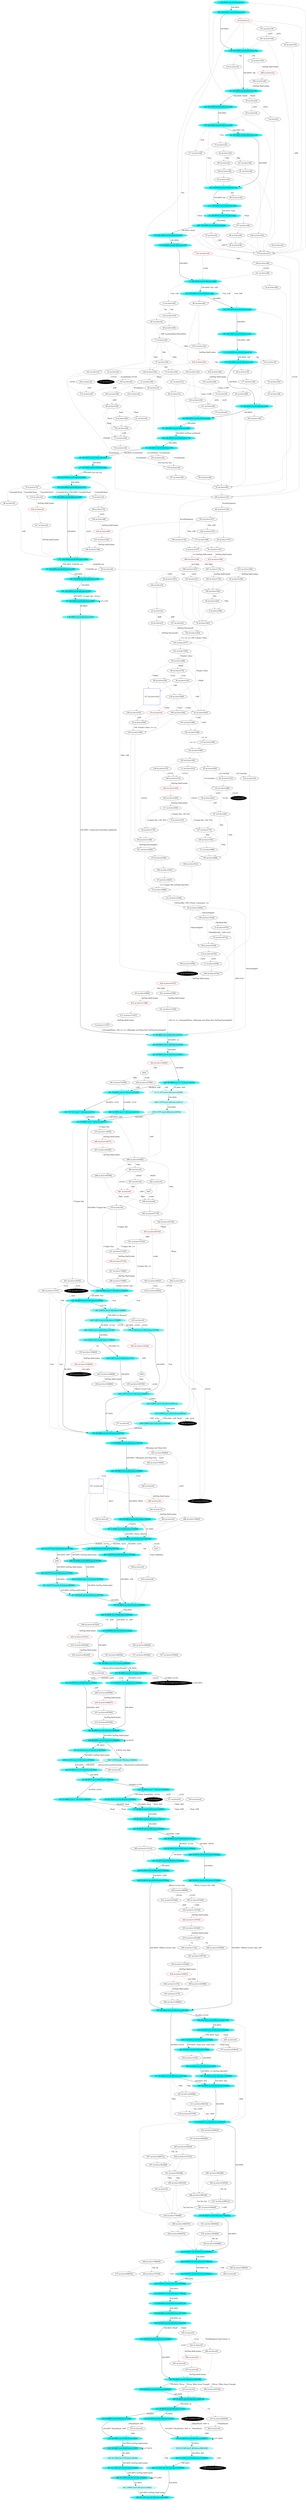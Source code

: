 digraph g {
  "A1" [style=filled fillcolor="#00ffff"label="1 100.000% [e=20.00] [stts=1]" color=grey URL="https://www.projectaon.org/en/xhtml/lw/05sots/sect1.htm"];
  "A2" [style=filled fillcolor="#44ffff"label="2 99.886% [e=14.62] [stts=418]" color=grey URL="https://www.projectaon.org/en/xhtml/lw/05sots/sect2.htm"];
  "A3" [style=filled fillcolor="white"label="3 na [stts=13167]"  URL="https://www.projectaon.org/en/xhtml/lw/05sots/sect3.htm"];
  "A5" [style=filled fillcolor="black"label="5 na [stts=0]" style=filled fontcolor=white URL="https://www.projectaon.org/en/xhtml/lw/05sots/sect5.htm"];
  "A6" [style=filled fillcolor="white"label="6 na [stts=28]"  URL="https://www.projectaon.org/en/xhtml/lw/05sots/sect6.htm"];
  "A7" [style=filled fillcolor="white"label="7 na [stts=0]"  URL="https://www.projectaon.org/en/xhtml/lw/05sots/sect7.htm"];
  "A8" [style=filled fillcolor="white"label="8 na [stts=4752]"  URL="https://www.projectaon.org/en/xhtml/lw/05sots/sect8.htm"];
  "A9" [style=filled fillcolor="white"label="9 na [stts=306]"  URL="https://www.projectaon.org/en/xhtml/lw/05sots/sect9.htm"];
  "A10" [style=filled fillcolor="white"label="10 na [stts=36]"  URL="https://www.projectaon.org/en/xhtml/lw/05sots/sect10.htm"];
  "A11" [style=filled fillcolor="white"label="11 na [stts=315]"  URL="https://www.projectaon.org/en/xhtml/lw/05sots/sect11.htm"];
  "A13" [style=filled fillcolor="white"label="13 na [stts=34]"  URL="https://www.projectaon.org/en/xhtml/lw/05sots/sect13.htm"];
  "A14" [style=filled fillcolor="white"label="14 na [stts=5868]"  URL="https://www.projectaon.org/en/xhtml/lw/05sots/sect14.htm"];
  "A15" [style=filled fillcolor="white"label="15 na [stts=0]"  URL="https://www.projectaon.org/en/xhtml/lw/05sots/sect15.htm"];
  "A16" [style=filled fillcolor="#00ffff"label="16 100.000% [e=20.00] [stts=24]" color=grey URL="https://www.projectaon.org/en/xhtml/lw/05sots/sect16.htm"];
  "A17" [style=filled fillcolor="white"label="17 na [stts=54]"  URL="https://www.projectaon.org/en/xhtml/lw/05sots/sect17.htm"];
  "A18" [style=filled fillcolor="black"label="18 na [stts=3961]" style=filled fontcolor=white URL="https://www.projectaon.org/en/xhtml/lw/05sots/sect18.htm"];
  "A19" [style=filled fillcolor="white"label="19 na [stts=0]"  URL="https://www.projectaon.org/en/xhtml/lw/05sots/sect19.htm"];
  "A20" [style=filled fillcolor="white"label="20 na [stts=1]" color=red URL="https://www.projectaon.org/en/xhtml/lw/05sots/sect20.htm"];
  "A21" [style=filled fillcolor="white"label="21 na [stts=4356]"  URL="https://www.projectaon.org/en/xhtml/lw/05sots/sect21.htm"];
  "A22" [style=filled fillcolor="white"label="22 na [stts=0]"  URL="https://www.projectaon.org/en/xhtml/lw/05sots/sect22.htm"];
  "A23" [style=filled fillcolor="white"label="23 na [stts=0]"  URL="https://www.projectaon.org/en/xhtml/lw/05sots/sect23.htm"];
  "A24" [style=filled fillcolor="white"label="24 na [stts=30]"  URL="https://www.projectaon.org/en/xhtml/lw/05sots/sect24.htm"];
  "A25" [style=filled fillcolor="white"label="25 na [stts=99]"  URL="https://www.projectaon.org/en/xhtml/lw/05sots/sect25.htm"];
  "A26" [style=filled fillcolor="white"label="26 na [stts=288]"  URL="https://www.projectaon.org/en/xhtml/lw/05sots/sect26.htm"];
  "A27" [style=filled fillcolor="#00ffff"label="27 100.000% [e=20.00] [stts=60]" color=grey URL="https://www.projectaon.org/en/xhtml/lw/05sots/sect27.htm"];
  "A28" [style=filled fillcolor="white"label="28 na [stts=0]"  URL="https://www.projectaon.org/en/xhtml/lw/05sots/sect28.htm"];
  "A29" [style=filled fillcolor="white"label="29 na [stts=0]"  URL="https://www.projectaon.org/en/xhtml/lw/05sots/sect29.htm"];
  "A30" [style=filled fillcolor="white"label="30 na [stts=342]"  URL="https://www.projectaon.org/en/xhtml/lw/05sots/sect30.htm"];
  "A31" [style=filled fillcolor="white"label="31 na [stts=30]"  URL="https://www.projectaon.org/en/xhtml/lw/05sots/sect31.htm"];
  "A32" [style=filled fillcolor="white"label="32 na [stts=24]"  URL="https://www.projectaon.org/en/xhtml/lw/05sots/sect32.htm"];
  "A33" [style=filled fillcolor="#00ffff"label="33 100.000% [e=20.00] [stts=36]" color=grey URL="https://www.projectaon.org/en/xhtml/lw/05sots/sect33.htm"];
  "A34" [style=filled fillcolor="white"label="34 na [stts=252]"  URL="https://www.projectaon.org/en/xhtml/lw/05sots/sect34.htm"];
  "A35" [style=filled fillcolor="white"label="35 na [stts=3420]"  URL="https://www.projectaon.org/en/xhtml/lw/05sots/sect35.htm"];
  "A36" [style=filled fillcolor="white"label="36 na [stts=44]"  URL="https://www.projectaon.org/en/xhtml/lw/05sots/sect36.htm"];
  "A37" [style=filled fillcolor="#00ffff"label="37 100.000% [e=20.00] [stts=159]" color=grey URL="https://www.projectaon.org/en/xhtml/lw/05sots/sect37.htm"];
  "A38" [style=filled fillcolor="white"label="38 na [stts=261]"  URL="https://www.projectaon.org/en/xhtml/lw/05sots/sect38.htm"];
  "A39" [style=filled fillcolor="white"label="39 na [stts=324]"  URL="https://www.projectaon.org/en/xhtml/lw/05sots/sect39.htm"];
  "A40" [style=filled fillcolor="white"label="40 na [stts=39]"  URL="https://www.projectaon.org/en/xhtml/lw/05sots/sect40.htm"];
  "A41" [style=filled fillcolor="white"label="41 na [stts=0]"  URL="https://www.projectaon.org/en/xhtml/lw/05sots/sect41.htm"];
  "A42" [style=filled fillcolor="#00ffff"label="42 100.000% [e=20.00] [stts=34]" color=grey URL="https://www.projectaon.org/en/xhtml/lw/05sots/sect42.htm"];
  "A43" [style=filled fillcolor="white"label="43 na [stts=38]"  URL="https://www.projectaon.org/en/xhtml/lw/05sots/sect43.htm"];
  "A44" [style=filled fillcolor="white"label="44 na [stts=774]"  URL="https://www.projectaon.org/en/xhtml/lw/05sots/sect44.htm"];
  "A45" [style=filled fillcolor="white"label="45 na [stts=207]"  URL="https://www.projectaon.org/en/xhtml/lw/05sots/sect45.htm"];
  "A47" [style=filled fillcolor="white"label="47 na [stts=54]"  URL="https://www.projectaon.org/en/xhtml/lw/05sots/sect47.htm"];
  "A48" [style=filled fillcolor="white"label="48 na [stts=270]"  URL="https://www.projectaon.org/en/xhtml/lw/05sots/sect48.htm"];
  "A49" [style=filled fillcolor="white"label="49 na [stts=75]"  URL="https://www.projectaon.org/en/xhtml/lw/05sots/sect49.htm"];
  "A50" [style=filled fillcolor="white"label="50 na [stts=35]"  URL="https://www.projectaon.org/en/xhtml/lw/05sots/sect50.htm"];
  "A51" [style=filled fillcolor="#00ffff"label="51 100.000% [e=20.00] [stts=64]" color=grey URL="https://www.projectaon.org/en/xhtml/lw/05sots/sect51.htm"];
  "A52" [style=filled fillcolor="white"label="52 na [stts=639]"  URL="https://www.projectaon.org/en/xhtml/lw/05sots/sect52.htm"];
  "A53" [style=filled fillcolor="#00ffff"label="53 100.000% [e=20.00] [stts=28]" color=grey URL="https://www.projectaon.org/en/xhtml/lw/05sots/sect53.htm"];
  "A54" [style=filled fillcolor="white"label="54 na [stts=24]"  URL="https://www.projectaon.org/en/xhtml/lw/05sots/sect54.htm"];
  "A55" [style=filled fillcolor="#00ffff"label="55 100.000% [e=20.00] [stts=70]" color=grey URL="https://www.projectaon.org/en/xhtml/lw/05sots/sect55.htm"];
  "A56" [style=filled fillcolor="white"label="56 na [stts=0]"  URL="https://www.projectaon.org/en/xhtml/lw/05sots/sect56.htm"];
  "A57" [style=filled fillcolor="#00ffff"label="57 100.000% [e=20.00] [stts=269]" color=grey URL="https://www.projectaon.org/en/xhtml/lw/05sots/sect57.htm"];
  "A58" [style=filled fillcolor="white"label="58 na [stts=10440]"  URL="https://www.projectaon.org/en/xhtml/lw/05sots/sect58.htm"];
  "A59" [style=filled fillcolor="white"label="59 na [stts=107]"  URL="https://www.projectaon.org/en/xhtml/lw/05sots/sect59.htm"];
  "A60" [style=filled fillcolor="white"label="60 na [stts=86]"  URL="https://www.projectaon.org/en/xhtml/lw/05sots/sect60.htm"];
  "A61" [style=filled fillcolor="white"label="61 na [stts=26]"  URL="https://www.projectaon.org/en/xhtml/lw/05sots/sect61.htm"];
  "A62" [style=filled fillcolor="white"label="62 na [stts=315]"  URL="https://www.projectaon.org/en/xhtml/lw/05sots/sect62.htm"];
  "A63" [style=filled fillcolor="white"label="63 na [stts=0]"  URL="https://www.projectaon.org/en/xhtml/lw/05sots/sect63.htm"];
  "A64" [style=filled fillcolor="white"label="64 na [stts=33]"  URL="https://www.projectaon.org/en/xhtml/lw/05sots/sect64.htm"];
  "A65" [style=filled fillcolor="white"label="65 na [stts=180]"  URL="https://www.projectaon.org/en/xhtml/lw/05sots/sect65.htm"];
  "A66" [style=filled fillcolor="white"label="66 na [stts=0]"  URL="https://www.projectaon.org/en/xhtml/lw/05sots/sect66.htm"];
  "A67" [style=filled fillcolor="#44ffff"label="67 99.886% [e=14.62] [stts=23557]" color=grey URL="https://www.projectaon.org/en/xhtml/lw/05sots/sect67.htm"];
  "A68" [style=filled fillcolor="#00ffff"label="68 100.000% [e=20.00] [stts=65]" color=grey URL="https://www.projectaon.org/en/xhtml/lw/05sots/sect68.htm"];
  "A69" [style=filled fillcolor="white"label="69 na [stts=125]"  URL="https://www.projectaon.org/en/xhtml/lw/05sots/sect69.htm"];
  "A70" [style=filled fillcolor="white"label="70 na [stts=32]"  URL="https://www.projectaon.org/en/xhtml/lw/05sots/sect70.htm"];
  "A71" [style=filled fillcolor="white"label="71 na [stts=26]"  URL="https://www.projectaon.org/en/xhtml/lw/05sots/sect71.htm"];
  "A72" [style=filled fillcolor="white"label="72 na [stts=0]"  URL="https://www.projectaon.org/en/xhtml/lw/05sots/sect72.htm"];
  "A73" [style=filled fillcolor="white"label="73 na [stts=54]"  URL="https://www.projectaon.org/en/xhtml/lw/05sots/sect73.htm"];
  "A74" [style=filled fillcolor="white"label="74 na [stts=513]"  URL="https://www.projectaon.org/en/xhtml/lw/05sots/sect74.htm"];
  "A75" [style=filled fillcolor="white"label="75 na [stts=32]"  URL="https://www.projectaon.org/en/xhtml/lw/05sots/sect75.htm"];
  "A76" [style=filled fillcolor="white"label="76 na [stts=4752]"  URL="https://www.projectaon.org/en/xhtml/lw/05sots/sect76.htm"];
  "A77" [style=filled fillcolor="black"label="77 na [stts=0]" style=filled fontcolor=white URL="https://www.projectaon.org/en/xhtml/lw/05sots/sect77.htm"];
  "A78" [style=filled fillcolor="white"label="78 na [stts=342]"  URL="https://www.projectaon.org/en/xhtml/lw/05sots/sect78.htm"];
  "A79" [style=filled fillcolor="white"label="79 na [stts=75]"  URL="https://www.projectaon.org/en/xhtml/lw/05sots/sect79.htm"];
  "A80" [style=filled fillcolor="white"label="80 na [stts=252]"  URL="https://www.projectaon.org/en/xhtml/lw/05sots/sect80.htm"];
  "A81" [style=filled fillcolor="#00ffff"label="81 100.000% [e=20.00] [stts=80]" color=grey URL="https://www.projectaon.org/en/xhtml/lw/05sots/sect81.htm"];
  "A82" [style=filled fillcolor="white"label="82 na [stts=0]"  URL="https://www.projectaon.org/en/xhtml/lw/05sots/sect82.htm"];
  "A83" [style=filled fillcolor="white"label="83 na [stts=1188]"  URL="https://www.projectaon.org/en/xhtml/lw/05sots/sect83.htm"];
  "A84" [style=filled fillcolor="white"label="84 na [stts=51]"  URL="https://www.projectaon.org/en/xhtml/lw/05sots/sect84.htm"];
  "A85" [style=filled fillcolor="white"label="85 na [stts=116]"  URL="https://www.projectaon.org/en/xhtml/lw/05sots/sect85.htm"];
  "A86" [style=filled fillcolor="white"label="86 na [stts=0]"  URL="https://www.projectaon.org/en/xhtml/lw/05sots/sect86.htm"];
  "A87" [style=filled fillcolor="white"label="87 na [stts=261]"  URL="https://www.projectaon.org/en/xhtml/lw/05sots/sect87.htm"];
  "A88" [style=filled fillcolor="white"label="88 na [stts=30]"  URL="https://www.projectaon.org/en/xhtml/lw/05sots/sect88.htm"];
  "A89" [style=filled fillcolor="white"label="89 na [stts=4356]"  URL="https://www.projectaon.org/en/xhtml/lw/05sots/sect89.htm"];
  "A90" [style=filled fillcolor="white"label="90 na [stts=28]"  URL="https://www.projectaon.org/en/xhtml/lw/05sots/sect90.htm"];
  "A92" [style=filled fillcolor="white"label="92 na [stts=38]"  URL="https://www.projectaon.org/en/xhtml/lw/05sots/sect92.htm"];
  "A93" [style=filled fillcolor="white"label="93 na [stts=450]"  URL="https://www.projectaon.org/en/xhtml/lw/05sots/sect93.htm"];
  "A94" [style=filled fillcolor="#00ffff"label="94 100.000% [e=20.00] [stts=85]" color=grey URL="https://www.projectaon.org/en/xhtml/lw/05sots/sect94.htm"];
  "A95" [style=filled fillcolor="#00ffff"label="95 100.000% [e=20.00] [stts=40]" color=grey URL="https://www.projectaon.org/en/xhtml/lw/05sots/sect95.htm"];
  "A96" [style=filled fillcolor="white"label="96 na [stts=34]"  URL="https://www.projectaon.org/en/xhtml/lw/05sots/sect96.htm"];
  "A97" [style=filled fillcolor="white"label="97 na [stts=2106]"  URL="https://www.projectaon.org/en/xhtml/lw/05sots/sect97.htm"];
  "A98" [style=filled fillcolor="white"label="98 na [stts=5148]"  URL="https://www.projectaon.org/en/xhtml/lw/05sots/sect98.htm"];
  "A99" [style=filled fillcolor="white"label="99 na [stts=24]"  URL="https://www.projectaon.org/en/xhtml/lw/05sots/sect99.htm"];
  "A100" [style=filled fillcolor="#00ffff"label="100 100.000% [e=20.00] [stts=139]" color=grey URL="https://www.projectaon.org/en/xhtml/lw/05sots/sect100.htm"];
  "A101" [style=filled fillcolor="white"label="101 na [stts=11430]"  URL="https://www.projectaon.org/en/xhtml/lw/05sots/sect101.htm"];
  "A102" [style=filled fillcolor="white"label="102 na [stts=324]"  URL="https://www.projectaon.org/en/xhtml/lw/05sots/sect102.htm"];
  "A103" [style=filled fillcolor="white"label="103 na [stts=26]"  URL="https://www.projectaon.org/en/xhtml/lw/05sots/sect103.htm"];
  "A104" [style=filled fillcolor="#00ffff"label="104 100.000% [e=20.00] [stts=1]" color=grey URL="https://www.projectaon.org/en/xhtml/lw/05sots/sect104.htm"];
  "A105" [style=filled fillcolor="white"label="105 na [stts=720]"  URL="https://www.projectaon.org/en/xhtml/lw/05sots/sect105.htm"];
  "A107" [style=filled fillcolor="white"label="107 na [stts=0]"  URL="https://www.projectaon.org/en/xhtml/lw/05sots/sect107.htm"];
  "A108" [style=filled fillcolor="#00ffff"label="108 100.000% [e=20.00] [stts=32]" color=grey URL="https://www.projectaon.org/en/xhtml/lw/05sots/sect108.htm"];
  "A109" [style=filled fillcolor="white"label="109 na [stts=26]"  URL="https://www.projectaon.org/en/xhtml/lw/05sots/sect109.htm"];
  "A110" [style=filled fillcolor="white"label="110 na [stts=33]"  URL="https://www.projectaon.org/en/xhtml/lw/05sots/sect110.htm"];
  "A111" [style=filled fillcolor="white"label="111 na [stts=540]"  URL="https://www.projectaon.org/en/xhtml/lw/05sots/sect111.htm"];
  "A112" [style=filled fillcolor="#0cffff"label="112 100.000% [e=19.00] [stts=32]" color=grey URL="https://www.projectaon.org/en/xhtml/lw/05sots/sect112.htm"];
  "A113" [style=filled fillcolor="#00ffff"label="113 100.000% [e=20.00] [stts=30]" color=grey URL="https://www.projectaon.org/en/xhtml/lw/05sots/sect113.htm"];
  "A114" [style=filled fillcolor="white"label="114 na [stts=0]"  URL="https://www.projectaon.org/en/xhtml/lw/05sots/sect114.htm"];
  "A115" [style=filled fillcolor="white"label="115 na [stts=369]"  URL="https://www.projectaon.org/en/xhtml/lw/05sots/sect115.htm"];
  "A116" [style=filled fillcolor="#00ffff"label="116 100.000% [e=20.00] [stts=32]" color=grey URL="https://www.projectaon.org/en/xhtml/lw/05sots/sect116.htm"];
  "A117" [style=filled fillcolor="white"label="117 na [stts=30]"  URL="https://www.projectaon.org/en/xhtml/lw/05sots/sect117.htm"];
  "A118" [style=filled fillcolor="white"label="118 na [stts=4752]"  URL="https://www.projectaon.org/en/xhtml/lw/05sots/sect118.htm"];
  "A120" [style=filled fillcolor="white"label="120 na [stts=0]"  URL="https://www.projectaon.org/en/xhtml/lw/05sots/sect120.htm"];
  "A121" [style=filled fillcolor="white"label="121 na [stts=51]"  URL="https://www.projectaon.org/en/xhtml/lw/05sots/sect121.htm"];
  "A122" [style=filled fillcolor="white"label="122 na [stts=450]"  URL="https://www.projectaon.org/en/xhtml/lw/05sots/sect122.htm"];
  "A123" [style=filled fillcolor="white"label="123 na [stts=23]" color=red URL="https://www.projectaon.org/en/xhtml/lw/05sots/sect123.htm"];
  "A124" [style=filled fillcolor="white"label="124 na [stts=0]"  URL="https://www.projectaon.org/en/xhtml/lw/05sots/sect124.htm"];
  "A125" [style=filled fillcolor="white"label="125 na [stts=19]"  URL="https://www.projectaon.org/en/xhtml/lw/05sots/sect125.htm"];
  "A126" [style=filled fillcolor="#00ffff"label="126 100.000% [e=20.00] [stts=75]" color=grey URL="https://www.projectaon.org/en/xhtml/lw/05sots/sect126.htm"];
  "A127" [style=filled fillcolor="white"label="127 na [stts=252]" shape=square color=blue URL="https://www.projectaon.org/en/xhtml/lw/05sots/sect127.htm"];
  "A128" [style=filled fillcolor="white"label="128 na [stts=54]"  URL="https://www.projectaon.org/en/xhtml/lw/05sots/sect128.htm"];
  "A129" [style=filled fillcolor="white"label="129 na [stts=24]"  URL="https://www.projectaon.org/en/xhtml/lw/05sots/sect129.htm"];
  "A130" [style=filled fillcolor="white"label="130 na [stts=40]"  URL="https://www.projectaon.org/en/xhtml/lw/05sots/sect130.htm"];
  "A131" [style=filled fillcolor="white"label="131 na [stts=5166]"  URL="https://www.projectaon.org/en/xhtml/lw/05sots/sect131.htm"];
  "A132" [style=filled fillcolor="white"label="132 na [stts=369]"  URL="https://www.projectaon.org/en/xhtml/lw/05sots/sect132.htm"];
  "A133" [style=filled fillcolor="white"label="133 na [stts=0]"  URL="https://www.projectaon.org/en/xhtml/lw/05sots/sect133.htm"];
  "A134" [style=filled fillcolor="white"label="134 na [stts=0]"  URL="https://www.projectaon.org/en/xhtml/lw/05sots/sect134.htm"];
  "A136" [style=filled fillcolor="white"label="136 na [stts=369]"  URL="https://www.projectaon.org/en/xhtml/lw/05sots/sect136.htm"];
  "A137" [style=filled fillcolor="#00ffff"label="137 100.000% [e=20.00] [stts=169]" color=yellow style=filled URL="https://www.projectaon.org/en/xhtml/lw/05sots/sect137.htm"];
  "A138" [style=filled fillcolor="white"label="138 na [stts=116]"  URL="https://www.projectaon.org/en/xhtml/lw/05sots/sect138.htm"];
  "A139" [style=filled fillcolor="white"label="139 na [stts=30]"  URL="https://www.projectaon.org/en/xhtml/lw/05sots/sect139.htm"];
  "A140" [style=filled fillcolor="white"label="140 na [stts=594]"  URL="https://www.projectaon.org/en/xhtml/lw/05sots/sect140.htm"];
  "A141" [style=filled fillcolor="white"label="141 na [stts=38]"  URL="https://www.projectaon.org/en/xhtml/lw/05sots/sect141.htm"];
  "A142" [style=filled fillcolor="#00ffff"label="142 100.000% [e=20.00] [stts=32]" color=grey URL="https://www.projectaon.org/en/xhtml/lw/05sots/sect142.htm"];
  "A143" [style=filled fillcolor="white"label="143 na [stts=0]"  URL="https://www.projectaon.org/en/xhtml/lw/05sots/sect143.htm"];
  "A144" [style=filled fillcolor="white"label="144 na [stts=107]"  URL="https://www.projectaon.org/en/xhtml/lw/05sots/sect144.htm"];
  "A145" [style=filled fillcolor="#00ffff"label="145 100.000% [e=20.00] [stts=34]" color=grey URL="https://www.projectaon.org/en/xhtml/lw/05sots/sect145.htm"];
  "A146" [style=filled fillcolor="white"label="146 na [stts=315]"  URL="https://www.projectaon.org/en/xhtml/lw/05sots/sect146.htm"];
  "A147" [style=filled fillcolor="white"label="147 na [stts=28]"  URL="https://www.projectaon.org/en/xhtml/lw/05sots/sect147.htm"];
  "A148" [style=filled fillcolor="white"label="148 na [stts=612]"  URL="https://www.projectaon.org/en/xhtml/lw/05sots/sect148.htm"];
  "A149" [style=filled fillcolor="#00ffff"label="149 100.000% [e=20.00] [stts=149]" color=grey URL="https://www.projectaon.org/en/xhtml/lw/05sots/sect149.htm"];
  "A150" [style=filled fillcolor="white"label="150 na [stts=477]"  URL="https://www.projectaon.org/en/xhtml/lw/05sots/sect150.htm"];
  "A151" [style=filled fillcolor="white"label="151 na [stts=36]"  URL="https://www.projectaon.org/en/xhtml/lw/05sots/sect151.htm"];
  "A152" [style=filled fillcolor="white"label="152 na [stts=288]"  URL="https://www.projectaon.org/en/xhtml/lw/05sots/sect152.htm"];
  "A153" [style=filled fillcolor="#00ffff"label="153 100.000% [e=20.00] [stts=36]" color=grey URL="https://www.projectaon.org/en/xhtml/lw/05sots/sect153.htm"];
  "A154" [style=filled fillcolor="white"label="154 na [stts=22]"  URL="https://www.projectaon.org/en/xhtml/lw/05sots/sect154.htm"];
  "A155" [style=filled fillcolor="white"label="155 na [stts=396]"  URL="https://www.projectaon.org/en/xhtml/lw/05sots/sect155.htm"];
  "A156" [style=filled fillcolor="white"label="156 na [stts=5148]"  URL="https://www.projectaon.org/en/xhtml/lw/05sots/sect156.htm"];
  "A157" [style=filled fillcolor="white"label="157 na [stts=26]"  URL="https://www.projectaon.org/en/xhtml/lw/05sots/sect157.htm"];
  "A158" [style=filled fillcolor="white"label="158 na [stts=666]"  URL="https://www.projectaon.org/en/xhtml/lw/05sots/sect158.htm"];
  "A159" [style=filled fillcolor="white"label="159 na [stts=235]"  URL="https://www.projectaon.org/en/xhtml/lw/05sots/sect159.htm"];
  "A160" [style=filled fillcolor="#00ffff"label="160 100.000% [e=20.00] [stts=82]" color=grey URL="https://www.projectaon.org/en/xhtml/lw/05sots/sect160.htm"];
  "A161" [style=filled fillcolor="white"label="161 na [stts=3]"  URL="https://www.projectaon.org/en/xhtml/lw/05sots/sect161.htm"];
  "A162" [style=filled fillcolor="white"label="162 na [stts=0]"  URL="https://www.projectaon.org/en/xhtml/lw/05sots/sect162.htm"];
  "A163" [style=filled fillcolor="white"label="163 na [stts=107]"  URL="https://www.projectaon.org/en/xhtml/lw/05sots/sect163.htm"];
  "A164" [style=filled fillcolor="white"label="164 na [stts=32]"  URL="https://www.projectaon.org/en/xhtml/lw/05sots/sect164.htm"];
  "A165" [style=filled fillcolor="white"label="165 na [stts=176]"  URL="https://www.projectaon.org/en/xhtml/lw/05sots/sect165.htm"];
  "A166" [style=filled fillcolor="#00ffff"label="166 100.000% [e=20.00] [stts=75]" color=grey URL="https://www.projectaon.org/en/xhtml/lw/05sots/sect166.htm"];
  "A167" [style=filled fillcolor="white"label="167 na [stts=774]"  URL="https://www.projectaon.org/en/xhtml/lw/05sots/sect167.htm"];
  "A169" [style=filled fillcolor="#00ffff"label="169 100.000% [e=20.00] [stts=32]" color=grey URL="https://www.projectaon.org/en/xhtml/lw/05sots/sect169.htm"];
  "A170" [style=filled fillcolor="#00ffff"label="170 100.000% [e=20.00] [stts=68]" color=grey URL="https://www.projectaon.org/en/xhtml/lw/05sots/sect170.htm"];
  "A171" [style=filled fillcolor="white"label="171 na [stts=666]"  URL="https://www.projectaon.org/en/xhtml/lw/05sots/sect171.htm"];
  "A172" [style=filled fillcolor="#00ffff"label="172 100.000% [e=20.00] [stts=24]" color=grey URL="https://www.projectaon.org/en/xhtml/lw/05sots/sect172.htm"];
  "A173" [style=filled fillcolor="#00ffff"label="173 100.000% [e=20.00] [stts=36]" color=grey URL="https://www.projectaon.org/en/xhtml/lw/05sots/sect173.htm"];
  "A174" [style=filled fillcolor="white"label="174 na [stts=98]"  URL="https://www.projectaon.org/en/xhtml/lw/05sots/sect174.htm"];
  "A175" [style=filled fillcolor="white"label="175 na [stts=0]"  URL="https://www.projectaon.org/en/xhtml/lw/05sots/sect175.htm"];
  "A176" [style=filled fillcolor="white"label="176 na [stts=57]"  URL="https://www.projectaon.org/en/xhtml/lw/05sots/sect176.htm"];
  "A177" [style=filled fillcolor="white"label="177 na [stts=38]"  URL="https://www.projectaon.org/en/xhtml/lw/05sots/sect177.htm"];
  "A178" [style=filled fillcolor="white"label="178 na [stts=0]" color=red URL="https://www.projectaon.org/en/xhtml/lw/05sots/sect178.htm"];
  "A179" [style=filled fillcolor="white"label="179 na [stts=42]"  URL="https://www.projectaon.org/en/xhtml/lw/05sots/sect179.htm"];
  "A180" [style=filled fillcolor="white"label="180 na [stts=207]"  URL="https://www.projectaon.org/en/xhtml/lw/05sots/sect180.htm"];
  "A181" [style=filled fillcolor="white"label="181 na [stts=2286]"  URL="https://www.projectaon.org/en/xhtml/lw/05sots/sect181.htm"];
  "A182" [style=filled fillcolor="white"label="182 na [stts=396]"  URL="https://www.projectaon.org/en/xhtml/lw/05sots/sect182.htm"];
  "A183" [style=filled fillcolor="white"label="183 na [stts=28]"  URL="https://www.projectaon.org/en/xhtml/lw/05sots/sect183.htm"];
  "A184" [style=filled fillcolor="#00ffff"label="184 100.000% [e=20.00] [stts=38]" color=grey URL="https://www.projectaon.org/en/xhtml/lw/05sots/sect184.htm"];
  "A185" [style=filled fillcolor="white"label="185 na [stts=36]"  URL="https://www.projectaon.org/en/xhtml/lw/05sots/sect185.htm"];
  "A186" [style=filled fillcolor="white"label="186 na [stts=342]"  URL="https://www.projectaon.org/en/xhtml/lw/05sots/sect186.htm"];
  "A187" [style=filled fillcolor="white"label="187 na [stts=0]"  URL="https://www.projectaon.org/en/xhtml/lw/05sots/sect187.htm"];
  "A188" [style=filled fillcolor="#00ffff"label="188 100.000% [e=20.00] [stts=26]" color=grey URL="https://www.projectaon.org/en/xhtml/lw/05sots/sect188.htm"];
  "A189" [style=filled fillcolor="white"label="189 na [stts=180]"  URL="https://www.projectaon.org/en/xhtml/lw/05sots/sect189.htm"];
  "A191" [style=filled fillcolor="white"label="191 na [stts=34]"  URL="https://www.projectaon.org/en/xhtml/lw/05sots/sect191.htm"];
  "A192" [style=filled fillcolor="white"label="192 na [stts=0]"  URL="https://www.projectaon.org/en/xhtml/lw/05sots/sect192.htm"];
  "A193" [style=filled fillcolor="white"label="193 na [stts=0]"  URL="https://www.projectaon.org/en/xhtml/lw/05sots/sect193.htm"];
  "A194" [style=filled fillcolor="white"label="194 na [stts=1927]"  URL="https://www.projectaon.org/en/xhtml/lw/05sots/sect194.htm"];
  "A195" [style=filled fillcolor="white"label="195 na [stts=342]"  URL="https://www.projectaon.org/en/xhtml/lw/05sots/sect195.htm"];
  "A196" [style=filled fillcolor="white"label="196 na [stts=0]"  URL="https://www.projectaon.org/en/xhtml/lw/05sots/sect196.htm"];
  "A197" [style=filled fillcolor="white"label="197 na [stts=38]"  URL="https://www.projectaon.org/en/xhtml/lw/05sots/sect197.htm"];
  "A198" [style=filled fillcolor="white"label="198 na [stts=38]"  URL="https://www.projectaon.org/en/xhtml/lw/05sots/sect198.htm"];
  "A199" [style=filled fillcolor="white"label="199 na [stts=342]"  URL="https://www.projectaon.org/en/xhtml/lw/05sots/sect199.htm"];
  "A200" [style=filled fillcolor="#38ffff"label="200 99.886% [e=15.56] [stts=22455]" color=grey URL="https://www.projectaon.org/en/xhtml/lw/05sots/sect200.htm"];
  "A201" [style=filled fillcolor="#2dffff"label="201 99.886% [e=16.42] [stts=20957]" color=grey URL="https://www.projectaon.org/en/xhtml/lw/05sots/sect201.htm"];
  "A202" [style=filled fillcolor="#00ffff"label="202 89.892% [e=20.00] [stts=940998]" color=grey URL="https://www.projectaon.org/en/xhtml/lw/05sots/sect202.htm"];
  "A203" [style=filled fillcolor="white"label="203 na [stts=385200]"  URL="https://www.projectaon.org/en/xhtml/lw/05sots/sect203.htm"];
  "A204" [style=filled fillcolor="#15ffff"label="204 33.156% [e=18.30] [stts=3726582]" color=grey URL="https://www.projectaon.org/en/xhtml/lw/05sots/sect204.htm"];
  "A205" [style=filled fillcolor="white"label="205 na [stts=54022]"  URL="https://www.projectaon.org/en/xhtml/lw/05sots/sect205.htm"];
  "A206" [style=filled fillcolor="#00ffff"label="206 89.892% [e=20.00] [stts=840594]" color=grey URL="https://www.projectaon.org/en/xhtml/lw/05sots/sect206.htm"];
  "A207" [style=filled fillcolor="#19ffff"label="207 2.439% [e=18.00] [stts=153928]" color=grey URL="https://www.projectaon.org/en/xhtml/lw/05sots/sect207.htm"];
  "A208" [style=filled fillcolor="white"label="208 na [stts=0]"  URL="https://www.projectaon.org/en/xhtml/lw/05sots/sect208.htm"];
  "A209" [style=filled fillcolor="white"label="209 na [stts=0]"  URL="https://www.projectaon.org/en/xhtml/lw/05sots/sect209.htm"];
  "A210" [style=filled fillcolor="#15ffff"label="210 62.924% [e=18.29] [stts=329664]" color=grey URL="https://www.projectaon.org/en/xhtml/lw/05sots/sect210.htm"];
  "A211" [style=filled fillcolor="white"label="211 na [stts=382182]"  URL="https://www.projectaon.org/en/xhtml/lw/05sots/sect211.htm"];
  "A212" [style=filled fillcolor="#40ffff"label="212 0.681% [e=14.94] [stts=118832]" color=grey URL="https://www.projectaon.org/en/xhtml/lw/05sots/sect212.htm"];
  "A213" [style=filled fillcolor="white"label="213 na [stts=387840]"  URL="https://www.projectaon.org/en/xhtml/lw/05sots/sect213.htm"];
  "A214" [style=filled fillcolor="#00ffff"label="214 89.892% [e=20.00] [stts=432894]" color=grey URL="https://www.projectaon.org/en/xhtml/lw/05sots/sect214.htm"];
  "A215" [style=filled fillcolor="#22ffff"label="215 99.886% [e=17.28] [stts=44311]" color=grey URL="https://www.projectaon.org/en/xhtml/lw/05sots/sect215.htm"];
  "A216" [style=filled fillcolor="white"label="216 na [stts=736488]"  URL="https://www.projectaon.org/en/xhtml/lw/05sots/sect216.htm"];
  "A217" [style=filled fillcolor="#2cffff"label="217 59.932% [e=16.54] [stts=387840]" color=grey URL="https://www.projectaon.org/en/xhtml/lw/05sots/sect217.htm"];
  "A218" [style=filled fillcolor="#01ffff"label="218 53.901% [e=19.92] [stts=193920]" color=grey URL="https://www.projectaon.org/en/xhtml/lw/05sots/sect218.htm"];
  "A219" [style=filled fillcolor="white"label="219 na [stts=264294]"  URL="https://www.projectaon.org/en/xhtml/lw/05sots/sect219.htm"];
  "A220" [style=filled fillcolor="#12ffff"label="220 99.886% [e=18.51] [stts=152784]" color=grey URL="https://www.projectaon.org/en/xhtml/lw/05sots/sect220.htm"];
  "A221" [style=filled fillcolor="#06ffff"label="221 99.886% [e=19.51] [stts=368448]" color=grey URL="https://www.projectaon.org/en/xhtml/lw/05sots/sect221.htm"];
  "A222" [style=filled fillcolor="white"label="222 na [stts=0]"  URL="https://www.projectaon.org/en/xhtml/lw/05sots/sect222.htm"];
  "A224" [style=filled fillcolor="#00ffff"label="224 99.886% [e=19.94] [stts=298160]" color=grey URL="https://www.projectaon.org/en/xhtml/lw/05sots/sect224.htm"];
  "A225" [style=filled fillcolor="white"label="225 na [stts=429066]"  URL="https://www.projectaon.org/en/xhtml/lw/05sots/sect225.htm"];
  "A226" [style=filled fillcolor="white"label="226 na [stts=0]"  URL="https://www.projectaon.org/en/xhtml/lw/05sots/sect226.htm"];
  "A227" [style=filled fillcolor="white"label="227 na [stts=464298]"  URL="https://www.projectaon.org/en/xhtml/lw/05sots/sect227.htm"];
  "A228" [style=filled fillcolor="#3bffff"label="228 3.407% [e=15.34] [stts=340857]" color=grey URL="https://www.projectaon.org/en/xhtml/lw/05sots/sect228.htm"];
  "A229" [style=filled fillcolor="white"label="229 na [stts=96960]"  URL="https://www.projectaon.org/en/xhtml/lw/05sots/sect229.htm"];
  "A230" [style=filled fillcolor="black"label="230 na [stts=1303]" style=filled fontcolor=white URL="https://www.projectaon.org/en/xhtml/lw/05sots/sect230.htm"];
  "A232" [style=filled fillcolor="black"label="232 na [stts=0]" style=filled fontcolor=white URL="https://www.projectaon.org/en/xhtml/lw/05sots/sect232.htm"];
  "A233" [style=filled fillcolor="#00ffff"label="233 89.892% [e=20.00] [stts=263842]" color=grey URL="https://www.projectaon.org/en/xhtml/lw/05sots/sect233.htm"];
  "A234" [style=filled fillcolor="white"label="234 na [stts=54022]"  URL="https://www.projectaon.org/en/xhtml/lw/05sots/sect234.htm"];
  "A235" [style=filled fillcolor="#00ffff"label="235 62.924% [e=19.99] [stts=242400]" color=grey URL="https://www.projectaon.org/en/xhtml/lw/05sots/sect235.htm"];
  "A236" [style=filled fillcolor="white"label="236 na [stts=0]"  URL="https://www.projectaon.org/en/xhtml/lw/05sots/sect236.htm"];
  "A237" [style=filled fillcolor="white"label="237 na [stts=289512]"  URL="https://www.projectaon.org/en/xhtml/lw/05sots/sect237.htm"];
  "A238" [style=filled fillcolor="white"label="238 na [stts=27990]"  URL="https://www.projectaon.org/en/xhtml/lw/05sots/sect238.htm"];
  "A239" [style=filled fillcolor="white"label="239 na [stts=0]"  URL="https://www.projectaon.org/en/xhtml/lw/05sots/sect239.htm"];
  "A241" [style=filled fillcolor="#00ffff"label="241 62.924% [e=20.00] [stts=344490]" color=grey URL="https://www.projectaon.org/en/xhtml/lw/05sots/sect241.htm"];
  "A242" [style=filled fillcolor="#5affff"label="242 3.407% [e=12.94] [stts=135808]" color=grey URL="https://www.projectaon.org/en/xhtml/lw/05sots/sect242.htm"];
  "A243" [style=filled fillcolor="white"label="243 na [stts=1272]"  URL="https://www.projectaon.org/en/xhtml/lw/05sots/sect243.htm"];
  "A244" [style=filled fillcolor="white"label="244 na [stts=349056]"  URL="https://www.projectaon.org/en/xhtml/lw/05sots/sect244.htm"];
  "A245" [style=filled fillcolor="white"label="245 na [stts=0]"  URL="https://www.projectaon.org/en/xhtml/lw/05sots/sect245.htm"];
  "A246" [style=filled fillcolor="#1affff"label="246 99.886% [e=17.93] [stts=138320]" color=grey URL="https://www.projectaon.org/en/xhtml/lw/05sots/sect246.htm"];
  "A247" [style=filled fillcolor="#05ffff"label="247 89.892% [e=19.58] [stts=281184]" color=grey URL="https://www.projectaon.org/en/xhtml/lw/05sots/sect247.htm"];
  "A248" [style=filled fillcolor="white"label="248 na [stts=789054]"  URL="https://www.projectaon.org/en/xhtml/lw/05sots/sect248.htm"];
  "A249" [style=filled fillcolor="white"label="249 na [stts=168660]"  URL="https://www.projectaon.org/en/xhtml/lw/05sots/sect249.htm"];
  "A250" [style=filled fillcolor="#1dffff"label="250 26.968% [e=17.70] [stts=349056]" color=grey URL="https://www.projectaon.org/en/xhtml/lw/05sots/sect250.htm"];
  "A251" [style=filled fillcolor="white"label="251 na [stts=87264]"  URL="https://www.projectaon.org/en/xhtml/lw/05sots/sect251.htm"];
  "A252" [style=filled fillcolor="#23ffff"label="252 79.751% [e=17.19] [stts=42511]" color=grey URL="https://www.projectaon.org/en/xhtml/lw/05sots/sect252.htm"];
  "A253" [style=filled fillcolor="#19ffff"label="253 62.924% [e=18.00] [stts=245887]" color=grey URL="https://www.projectaon.org/en/xhtml/lw/05sots/sect253.htm"];
  "A254" [style=filled fillcolor="#02ffff"label="254 39.955% [e=19.84] [stts=329664]" color=grey URL="https://www.projectaon.org/en/xhtml/lw/05sots/sect254.htm"];
  "A255" [style=filled fillcolor="white"label="255 na [stts=169760]"  URL="https://www.projectaon.org/en/xhtml/lw/05sots/sect255.htm"];
  "A256" [style=filled fillcolor="white"label="256 na [stts=372762]"  URL="https://www.projectaon.org/en/xhtml/lw/05sots/sect256.htm"];
  "A258" [style=filled fillcolor="white"label="258 na [stts=1122]"  URL="https://www.projectaon.org/en/xhtml/lw/05sots/sect258.htm"];
  "A259" [style=filled fillcolor="black"label="259 na [stts=13148]" style=filled fontcolor=white URL="https://www.projectaon.org/en/xhtml/lw/05sots/sect259.htm"];
  "A260" [style=filled fillcolor="white"label="260 na [stts=0]"  URL="https://www.projectaon.org/en/xhtml/lw/05sots/sect260.htm"];
  "A261" [style=filled fillcolor="black"label="261 9.989% [e=19.84] [stts=329665]" style=filled fontcolor=white URL="https://www.projectaon.org/en/xhtml/lw/05sots/sect261.htm"];
  "A262" [style=filled fillcolor="#4dffff"label="262 0.681% [e=13.94] [stts=127320]" color=grey URL="https://www.projectaon.org/en/xhtml/lw/05sots/sect262.htm"];
  "A263" [style=filled fillcolor="white"label="263 na [stts=0]"  URL="https://www.projectaon.org/en/xhtml/lw/05sots/sect263.htm"];
  "A264" [style=filled fillcolor="#0effff"label="264 99.886% [e=18.88] [stts=349056]" color=grey URL="https://www.projectaon.org/en/xhtml/lw/05sots/sect264.htm"];
  "A265" [style=filled fillcolor="white"label="265 na [stts=418530]"  URL="https://www.projectaon.org/en/xhtml/lw/05sots/sect265.htm"];
  "A266" [style=filled fillcolor="white"label="266 na [stts=50798]"  URL="https://www.projectaon.org/en/xhtml/lw/05sots/sect266.htm"];
  "A267" [style=filled fillcolor="white"label="267 na [stts=156774]"  URL="https://www.projectaon.org/en/xhtml/lw/05sots/sect267.htm"];
  "A268" [style=filled fillcolor="#0bffff"label="268 33.156% [e=19.10] [stts=3529590]" color=grey URL="https://www.projectaon.org/en/xhtml/lw/05sots/sect268.htm"];
  "A269" [style=filled fillcolor="#4effff"label="269 0.090% [e=13.81] [stts=183016]" color=grey URL="https://www.projectaon.org/en/xhtml/lw/05sots/sect269.htm"];
  "A270" [style=filled fillcolor="white"label="270 na [stts=203616]"  URL="https://www.projectaon.org/en/xhtml/lw/05sots/sect270.htm"];
  "A271" [style=filled fillcolor="white"label="271 na [stts=387840]"  URL="https://www.projectaon.org/en/xhtml/lw/05sots/sect271.htm"];
  "A272" [style=filled fillcolor="#00ffff"label="272 89.892% [e=20.00] [stts=593832]" color=grey URL="https://www.projectaon.org/en/xhtml/lw/05sots/sect272.htm"];
  "A273" [style=filled fillcolor="white"label="273 na [stts=19459]"  URL="https://www.projectaon.org/en/xhtml/lw/05sots/sect273.htm"];
  "A274" [style=filled fillcolor="white"label="274 na [stts=698052]"  URL="https://www.projectaon.org/en/xhtml/lw/05sots/sect274.htm"];
  "A275" [style=filled fillcolor="#03ffff"label="275 99.886% [e=19.71] [stts=349056]" color=grey URL="https://www.projectaon.org/en/xhtml/lw/05sots/sect275.htm"];
  "A276" [style=filled fillcolor="white"label="276 na [stts=591894]"  URL="https://www.projectaon.org/en/xhtml/lw/05sots/sect276.htm"];
  "A277" [style=filled fillcolor="white"label="277 na [stts=0]"  URL="https://www.projectaon.org/en/xhtml/lw/05sots/sect277.htm"];
  "A278" [style=filled fillcolor="#00ffff"label="278 26.968% [e=20.00] [stts=1302]" color=grey URL="https://www.projectaon.org/en/xhtml/lw/05sots/sect278.htm"];
  "A279" [style=filled fillcolor="#acffff"label="279 0.197% [e=6.48] [stts=39762]" color=grey URL="https://www.projectaon.org/en/xhtml/lw/05sots/sect279.htm"];
  "A281" [style=filled fillcolor="#00ffff"label="281 62.924% [e=20.00] [stts=1254]" color=grey URL="https://www.projectaon.org/en/xhtml/lw/05sots/sect281.htm"];
  "A282" [style=filled fillcolor="#04ffff"label="282 99.886% [e=19.65] [stts=163960]" color=grey URL="https://www.projectaon.org/en/xhtml/lw/05sots/sect282.htm"];
  "A283" [style=filled fillcolor="white"label="283 na [stts=213312]"  URL="https://www.projectaon.org/en/xhtml/lw/05sots/sect283.htm"];
  "A284" [style=filled fillcolor="white"label="284 na [stts=646374]"  URL="https://www.projectaon.org/en/xhtml/lw/05sots/sect284.htm"];
  "A285" [style=filled fillcolor="#24ffff"label="285 99.886% [e=17.17] [stts=19459]" color=grey URL="https://www.projectaon.org/en/xhtml/lw/05sots/sect285.htm"];
  "A286" [style=filled fillcolor="#00ffff"label="286 89.892% [e=20.00] [stts=482448]" color=grey URL="https://www.projectaon.org/en/xhtml/lw/05sots/sect286.htm"];
  "A287" [style=filled fillcolor="#00ffff"label="287 39.955% [e=20.00] [stts=278768]" color=grey URL="https://www.projectaon.org/en/xhtml/lw/05sots/sect287.htm"];
  "A288" [style=filled fillcolor="#33ffff"label="288 82.616% [e=15.93] [stts=387840]" color=grey URL="https://www.projectaon.org/en/xhtml/lw/05sots/sect288.htm"];
  "A289" [style=filled fillcolor="#00ffff"label="289 89.892% [e=20.00] [stts=286218]" color=grey URL="https://www.projectaon.org/en/xhtml/lw/05sots/sect289.htm"];
  "A290" [style=filled fillcolor="white"label="290 na [stts=72800]"  URL="https://www.projectaon.org/en/xhtml/lw/05sots/sect290.htm"];
  "A291" [style=filled fillcolor="#00ffff"label="291 53.901% [e=19.96] [stts=193920]" color=grey URL="https://www.projectaon.org/en/xhtml/lw/05sots/sect291.htm"];
  "A292" [style=filled fillcolor="#00ffff"label="292 89.892% [e=20.00] [stts=698052]" color=grey URL="https://www.projectaon.org/en/xhtml/lw/05sots/sect292.htm"];
  "A293" [style=filled fillcolor="black"label="293 na [stts=54023]" style=filled fontcolor=white URL="https://www.projectaon.org/en/xhtml/lw/05sots/sect293.htm"];
  "A294" [style=filled fillcolor="#30ffff"label="294 89.892% [e=16.18] [stts=387840]" color=grey URL="https://www.projectaon.org/en/xhtml/lw/05sots/sect294.htm"];
  "A295" [style=filled fillcolor="#02ffff"label="295 99.886% [e=19.81] [stts=154264]" color=grey URL="https://www.projectaon.org/en/xhtml/lw/05sots/sect295.htm"];
  "A296" [style=filled fillcolor="white"label="296 na [stts=464298]"  URL="https://www.projectaon.org/en/xhtml/lw/05sots/sect296.htm"];
  "A297" [style=filled fillcolor="white"label="297 na [stts=0]"  URL="https://www.projectaon.org/en/xhtml/lw/05sots/sect297.htm"];
  "A298" [style=filled fillcolor="white"label="298 na [stts=63338]"  URL="https://www.projectaon.org/en/xhtml/lw/05sots/sect298.htm"];
  "A300" [style=filled fillcolor="#00ffff"label="300 53.901% [e=20.00] [stts=135744]" color=grey URL="https://www.projectaon.org/en/xhtml/lw/05sots/sect300.htm"];
  "A301" [style=filled fillcolor="white"label="301 na [stts=14076]"  URL="https://www.projectaon.org/en/xhtml/lw/05sots/sect301.htm"];
  "A302" [style=filled fillcolor="#08ffff"label="302 89.892% [e=19.36] [stts=290880]" color=grey URL="https://www.projectaon.org/en/xhtml/lw/05sots/sect302.htm"];
  "A303" [style=filled fillcolor="white"label="303 na [stts=0]"  URL="https://www.projectaon.org/en/xhtml/lw/05sots/sect303.htm"];
  "A304" [style=filled fillcolor="black"label="304 na [stts=118063]" style=filled fontcolor=white URL="https://www.projectaon.org/en/xhtml/lw/05sots/sect304.htm"];
  "A305" [style=filled fillcolor="white"label="305 na [stts=0]"  URL="https://www.projectaon.org/en/xhtml/lw/05sots/sect305.htm"];
  "A306" [style=filled fillcolor="white"label="306 na [stts=189882]"  URL="https://www.projectaon.org/en/xhtml/lw/05sots/sect306.htm"];
  "A307" [style=filled fillcolor="white"label="307 na [stts=563286]"  URL="https://www.projectaon.org/en/xhtml/lw/05sots/sect307.htm"];
  "A308" [style=filled fillcolor="white"label="308 na [stts=0]"  URL="https://www.projectaon.org/en/xhtml/lw/05sots/sect308.htm"];
  "A309" [style=filled fillcolor="white"label="309 na [stts=789054]"  URL="https://www.projectaon.org/en/xhtml/lw/05sots/sect309.htm"];
  "A310" [style=filled fillcolor="white"label="310 na [stts=0]"  URL="https://www.projectaon.org/en/xhtml/lw/05sots/sect310.htm"];
  "A311" [style=filled fillcolor="#00ffff"label="311 89.892% [e=20.00] [stts=1452]" color=grey URL="https://www.projectaon.org/en/xhtml/lw/05sots/sect311.htm"];
  "A312" [style=filled fillcolor="#1dffff"label="312 62.924% [e=17.70] [stts=349056]" color=grey URL="https://www.projectaon.org/en/xhtml/lw/05sots/sect312.htm"];
  "A313" [style=filled fillcolor="#07ffff"label="313 99.886% [e=19.42] [stts=183016]" color=grey URL="https://www.projectaon.org/en/xhtml/lw/05sots/sect313.htm"];
  "A314" [style=filled fillcolor="white"label="314 na [stts=563286]"  URL="https://www.projectaon.org/en/xhtml/lw/05sots/sect314.htm"];
  "A315" [style=filled fillcolor="#09ffff"label="315 99.886% [e=19.23] [stts=2244]" color=grey URL="https://www.projectaon.org/en/xhtml/lw/05sots/sect315.htm"];
  "A317" [style=filled fillcolor="#c5ffff"label="317 0.197% [e=4.48] [stts=45260]" color=grey URL="https://www.projectaon.org/en/xhtml/lw/05sots/sect317.htm"];
  "A318" [style=filled fillcolor="white"label="318 na [stts=527556]"  URL="https://www.projectaon.org/en/xhtml/lw/05sots/sect318.htm"];
  "A319" [style=filled fillcolor="white"label="319 na [stts=0]"  URL="https://www.projectaon.org/en/xhtml/lw/05sots/sect319.htm"];
  "A320" [style=filled fillcolor="#00ffff"label="320 89.892% [e=20.00] [stts=547344]" color=yellow style=filled URL="https://www.projectaon.org/en/xhtml/lw/05sots/sect320.htm"];
  "A321" [style=filled fillcolor="#00ffff"label="321 62.924% [e=20.00] [stts=1386]" color=grey URL="https://www.projectaon.org/en/xhtml/lw/05sots/sect321.htm"];
  "A322" [style=filled fillcolor="white"label="322 na [stts=47770]"  URL="https://www.projectaon.org/en/xhtml/lw/05sots/sect322.htm"];
  "A323" [style=filled fillcolor="#26ffff"label="323 89.892% [e=16.99] [stts=368448]" color=grey URL="https://www.projectaon.org/en/xhtml/lw/05sots/sect323.htm"];
  "A325" [style=filled fillcolor="white"label="325 na [stts=83682]"  URL="https://www.projectaon.org/en/xhtml/lw/05sots/sect325.htm"];
  "A326" [style=filled fillcolor="white"label="326 na [stts=264690]"  URL="https://www.projectaon.org/en/xhtml/lw/05sots/sect326.htm"];
  "A327" [style=filled fillcolor="white"label="327 na [stts=275004]"  URL="https://www.projectaon.org/en/xhtml/lw/05sots/sect327.htm"];
  "A328" [style=filled fillcolor="white"label="328 na [stts=379746]"  URL="https://www.projectaon.org/en/xhtml/lw/05sots/sect328.htm"];
  "A329" [style=filled fillcolor="white"label="329 na [stts=44742]"  URL="https://www.projectaon.org/en/xhtml/lw/05sots/sect329.htm"];
  "A331" [style=filled fillcolor="#00ffff"label="331 89.892% [e=20.00] [stts=735918]" color=grey URL="https://www.projectaon.org/en/xhtml/lw/05sots/sect331.htm"];
  "A332" [style=filled fillcolor="#5bffff"label="332 0.090% [e=12.81] [stts=192712]" color=grey URL="https://www.projectaon.org/en/xhtml/lw/05sots/sect332.htm"];
  "A333" [style=filled fillcolor="white"label="333 na [stts=162438]"  URL="https://www.projectaon.org/en/xhtml/lw/05sots/sect333.htm"];
  "A334" [style=filled fillcolor="white"label="334 na [stts=0]" color=red URL="https://www.projectaon.org/en/xhtml/lw/05sots/sect334.htm"];
  "A335" [style=filled fillcolor="#a0ffff"label="335 33.156% [e=7.38] [stts=3641430]" color=grey URL="https://www.projectaon.org/en/xhtml/lw/05sots/sect335.htm"];
  "A336" [style=filled fillcolor="white"label="336 na [stts=0]"  URL="https://www.projectaon.org/en/xhtml/lw/05sots/sect336.htm"];
  "A337" [style=filled fillcolor="#00ffff"label="337 26.968% [e=19.98] [stts=261792]" color=grey URL="https://www.projectaon.org/en/xhtml/lw/05sots/sect337.htm"];
  "A338" [style=filled fillcolor="#b9ffff"label="338 0.197% [e=5.48] [stts=42511]" color=grey URL="https://www.projectaon.org/en/xhtml/lw/05sots/sect338.htm"];
  "A339" [style=filled fillcolor="#0cffff"label="339 89.892% [e=19.05] [stts=310272]" color=grey URL="https://www.projectaon.org/en/xhtml/lw/05sots/sect339.htm"];
  "A340" [style=filled fillcolor="white"label="340 na [stts=845970]"  URL="https://www.projectaon.org/en/xhtml/lw/05sots/sect340.htm"];
  "A341" [style=filled fillcolor="white"label="341 na [stts=57532]"  URL="https://www.projectaon.org/en/xhtml/lw/05sots/sect341.htm"];
  "A342" [style=filled fillcolor="white"label="342 na [stts=529032]"  URL="https://www.projectaon.org/en/xhtml/lw/05sots/sect342.htm"];
  "A343" [style=filled fillcolor="#14ffff"label="343 99.886% [e=18.41] [stts=368448]" color=grey URL="https://www.projectaon.org/en/xhtml/lw/05sots/sect343.htm"];
  "A344" [style=filled fillcolor="#00ffff"label="344 62.924% [e=20.00] [stts=223008]" color=grey URL="https://www.projectaon.org/en/xhtml/lw/05sots/sect344.htm"];
  "A345" [style=filled fillcolor="white"label="345 na [stts=33380]"  URL="https://www.projectaon.org/en/xhtml/lw/05sots/sect345.htm"];
  "A346" [style=filled fillcolor="white"label="346 na [stts=0]"  URL="https://www.projectaon.org/en/xhtml/lw/05sots/sect346.htm"];
  "A347" [style=filled fillcolor="white"label="347 na [stts=308160]"  URL="https://www.projectaon.org/en/xhtml/lw/05sots/sect347.htm"];
  "A348" [style=filled fillcolor="white"label="348 na [stts=159426]"  URL="https://www.projectaon.org/en/xhtml/lw/05sots/sect348.htm"];
  "A349" [style=filled fillcolor="#33ffff"label="349 0.681% [e=15.94] [stts=715]" color=grey URL="https://www.projectaon.org/en/xhtml/lw/05sots/sect349.htm"];
  "A350" [style=filled fillcolor="#00ffff"label="350 62.924% [e=20.00] [stts=1302]" color=grey URL="https://www.projectaon.org/en/xhtml/lw/05sots/sect350.htm"];
  "A351" [style=filled fillcolor="white"label="351 na [stts=663042]"  URL="https://www.projectaon.org/en/xhtml/lw/05sots/sect351.htm"];
  "A352" [style=filled fillcolor="#0bffff"label="352 99.886% [e=19.10] [stts=192712]" color=grey URL="https://www.projectaon.org/en/xhtml/lw/05sots/sect352.htm"];
  "A354" [style=filled fillcolor="white"label="354 na [stts=0]"  URL="https://www.projectaon.org/en/xhtml/lw/05sots/sect354.htm"];
  "A356" [style=filled fillcolor="white"label="356 na [stts=1254]"  URL="https://www.projectaon.org/en/xhtml/lw/05sots/sect356.htm"];
  "A357" [style=filled fillcolor="white"label="357 na [stts=0]" shape=square color=blue URL="https://www.projectaon.org/en/xhtml/lw/05sots/sect357.htm"];
  "A358" [style=filled fillcolor="white"label="358 na [stts=485184]"  URL="https://www.projectaon.org/en/xhtml/lw/05sots/sect358.htm"];
  "A359" [style=filled fillcolor="#00ffff"label="359 53.901% [e=19.98] [stts=193920]" color=grey URL="https://www.projectaon.org/en/xhtml/lw/05sots/sect359.htm"];
  "A360" [style=filled fillcolor="white"label="360 na [stts=0]"  URL="https://www.projectaon.org/en/xhtml/lw/05sots/sect360.htm"];
  "A362" [style=filled fillcolor="white"label="362 na [stts=418530]"  URL="https://www.projectaon.org/en/xhtml/lw/05sots/sect362.htm"];
  "A363" [style=filled fillcolor="white"label="363 na [stts=13147]"  URL="https://www.projectaon.org/en/xhtml/lw/05sots/sect363.htm"];
  "A364" [style=filled fillcolor="#01ffff"label="364 35.991% [e=19.91] [stts=193920]" color=grey URL="https://www.projectaon.org/en/xhtml/lw/05sots/sect364.htm"];
  "A365" [style=filled fillcolor="#00ffff"label="365 89.892% [e=20.00] [stts=475950]" color=grey URL="https://www.projectaon.org/en/xhtml/lw/05sots/sect365.htm"];
  "A366" [style=filled fillcolor="black"label="366 na [stts=0]" style=filled fontcolor=white URL="https://www.projectaon.org/en/xhtml/lw/05sots/sect366.htm"];
  "A367" [style=filled fillcolor="white"label="367 na [stts=534030]"  URL="https://www.projectaon.org/en/xhtml/lw/05sots/sect367.htm"];
  "A368" [style=filled fillcolor="#23ffff"label="368 19.938% [e=17.19] [stts=42512]" color=grey URL="https://www.projectaon.org/en/xhtml/lw/05sots/sect368.htm"];
  "A369" [style=filled fillcolor="white"label="369 na [stts=0]"  URL="https://www.projectaon.org/en/xhtml/lw/05sots/sect369.htm"];
  "A370" [style=filled fillcolor="#00ffff"label="370 19.977% [e=20.00] [stts=278768]" color=grey URL="https://www.projectaon.org/en/xhtml/lw/05sots/sect370.htm"];
  "A371" [style=filled fillcolor="white"label="371 na [stts=0]"  URL="https://www.projectaon.org/en/xhtml/lw/05sots/sect371.htm"];
  "A372" [style=filled fillcolor="#4effff"label="372 0.090% [e=13.81] [stts=183016]" color=grey URL="https://www.projectaon.org/en/xhtml/lw/05sots/sect372.htm"];
  "A373" [style=filled fillcolor="#00ffff"label="373 89.892% [e=20.00] [stts=635736]" color=grey URL="https://www.projectaon.org/en/xhtml/lw/05sots/sect373.htm"];
  "A374" [style=filled fillcolor="#02ffff"label="374 49.943% [e=19.84] [stts=329664]" color=grey URL="https://www.projectaon.org/en/xhtml/lw/05sots/sect374.htm"];
  "A376" [style=filled fillcolor="#00ffff"label="376 89.892% [e=20.00] [stts=764454]" color=grey URL="https://www.projectaon.org/en/xhtml/lw/05sots/sect376.htm"];
  "A377" [style=filled fillcolor="#11ffff"label="377 89.892% [e=18.63] [stts=329664]" color=grey URL="https://www.projectaon.org/en/xhtml/lw/05sots/sect377.htm"];
  "A378" [style=filled fillcolor="#4dffff"label="378 2.726% [e=13.94] [stts=127320]" color=grey URL="https://www.projectaon.org/en/xhtml/lw/05sots/sect378.htm"];
  "A379" [style=filled fillcolor="white"label="379 na [stts=0]"  URL="https://www.projectaon.org/en/xhtml/lw/05sots/sect379.htm"];
  "A380" [style=filled fillcolor="#00ffff"label="380 35.991% [e=19.95] [stts=174528]" color=grey URL="https://www.projectaon.org/en/xhtml/lw/05sots/sect380.htm"];
  "A381" [style=filled fillcolor="#30ffff"label="381 99.689% [e=16.19] [stts=45260]" color=grey URL="https://www.projectaon.org/en/xhtml/lw/05sots/sect381.htm"];
  "A382" [style=filled fillcolor="#8effff"label="382 7.276% [e=8.79] [stts=338832]" color=grey URL="https://www.projectaon.org/en/xhtml/lw/05sots/sect382.htm"];
  "A383" [style=filled fillcolor="#00ffff"label="383 62.924% [e=19.98] [stts=261792]" color=grey URL="https://www.projectaon.org/en/xhtml/lw/05sots/sect383.htm"];
  "A384" [style=filled fillcolor="white"label="384 na [stts=79002]"  URL="https://www.projectaon.org/en/xhtml/lw/05sots/sect384.htm"];
  "A385" [style=filled fillcolor="white"label="385 na [stts=87265]"  URL="https://www.projectaon.org/en/xhtml/lw/05sots/sect385.htm"];
  "A386" [style=filled fillcolor="#00ffff"label="386 89.892% [e=20.00] [stts=789054]" color=grey URL="https://www.projectaon.org/en/xhtml/lw/05sots/sect386.htm"];
  "A387" [style=filled fillcolor="white"label="387 na [stts=44743]" color=red URL="https://www.projectaon.org/en/xhtml/lw/05sots/sect387.htm"];
  "A388" [style=filled fillcolor="white"label="388 na [stts=590166]"  URL="https://www.projectaon.org/en/xhtml/lw/05sots/sect388.htm"];
  "A390" [style=filled fillcolor="black"label="390 na [stts=3529591]" style=filled fontcolor=white URL="https://www.projectaon.org/en/xhtml/lw/05sots/sect390.htm"];
  "A391" [style=filled fillcolor="#66ffff"label="391 3.407% [e=11.94] [stts=144296]" color=grey URL="https://www.projectaon.org/en/xhtml/lw/05sots/sect391.htm"];
  "A392" [style=filled fillcolor="#01ffff"label="392 89.892% [e=19.86] [stts=213312]" color=grey URL="https://www.projectaon.org/en/xhtml/lw/05sots/sect392.htm"];
  "A393" [style=filled fillcolor="white"label="393 na [stts=118832]"  URL="https://www.projectaon.org/en/xhtml/lw/05sots/sect393.htm"];
  "A394" [style=filled fillcolor="white"label="394 na [stts=334968]"  URL="https://www.projectaon.org/en/xhtml/lw/05sots/sect394.htm"];
  "A395" [style=filled fillcolor="#00ffff"label="395 89.892% [e=20.00] [stts=383784]" color=grey URL="https://www.projectaon.org/en/xhtml/lw/05sots/sect395.htm"];
  "A396" [style=filled fillcolor="white"label="396 na [stts=53592]"  URL="https://www.projectaon.org/en/xhtml/lw/05sots/sect396.htm"];
  "A397" [style=filled fillcolor="white"label="397 na [stts=289512]"  URL="https://www.projectaon.org/en/xhtml/lw/05sots/sect397.htm"];
  "A398" [style=filled fillcolor="white"label="398 na [stts=79002]"  URL="https://www.projectaon.org/en/xhtml/lw/05sots/sect398.htm"];
  "A399" [style=filled fillcolor="white"label="399 na [stts=0]"  URL="https://www.projectaon.org/en/xhtml/lw/05sots/sect399.htm"];
  "A400" [style=filled fillcolor="#16ffff"label="400 38.155% [e=18.26] [stts=3351960]" color=grey URL="https://www.projectaon.org/en/xhtml/lw/05sots/sect400.htm"];
  "A334" [style=filled fillcolor="white"label="401 na [stts=0]" color=red URL="https://www.projectaon.org/en/xhtml/lw/05sots/sect334.htm"];
  "A273" [style=filled fillcolor="white"label="402 na [stts=19460]" color=red URL="https://www.projectaon.org/en/xhtml/lw/05sots/sect273.htm"];
  "A404" [style=filled fillcolor="white"label="404 na [stts=0]"  URL="https://www.projectaon.org/en/xhtml/lw/05sots/sect404.htm"];
  "A393" [style=filled fillcolor="white"label="405 na [stts=110345]" color=red URL="https://www.projectaon.org/en/xhtml/lw/05sots/sect393.htm"];
  "A4" [style=filled fillcolor="white"label="4 na [stts=107]"  URL="https://www.projectaon.org/en/xhtml/lw/05sots/sect4.htm"];
  "A406" [style=filled fillcolor="white"label="406 na [stts=108]" color=red URL="https://www.projectaon.org/en/xhtml/lw/05sots/sect406.htm"];
  "A407" [style=filled fillcolor="white"label="407 na [stts=176]"  URL="https://www.projectaon.org/en/xhtml/lw/05sots/sect407.htm"];
  "A12" [style=filled fillcolor="white"label="12 na [stts=30]"  URL="https://www.projectaon.org/en/xhtml/lw/05sots/sect12.htm"];
  "A408" [style=filled fillcolor="white"label="408 na [stts=31]" color=red URL="https://www.projectaon.org/en/xhtml/lw/05sots/sect408.htm"];
  "A409" [style=filled fillcolor="white"label="409 na [stts=40]"  URL="https://www.projectaon.org/en/xhtml/lw/05sots/sect409.htm"];
  "A46" [style=filled fillcolor="white"label="46 na [stts=6084]"  URL="https://www.projectaon.org/en/xhtml/lw/05sots/sect46.htm"];
  "A410" [style=filled fillcolor="white"label="410 na [stts=11368]" color=red URL="https://www.projectaon.org/en/xhtml/lw/05sots/sect410.htm"];
  "A411" [style=filled fillcolor="white"label="411 na [stts=13167]"  URL="https://www.projectaon.org/en/xhtml/lw/05sots/sect411.htm"];
  "A91" [style=filled fillcolor="white"label="91 na [stts=107]"  URL="https://www.projectaon.org/en/xhtml/lw/05sots/sect91.htm"];
  "A412" [style=filled fillcolor="white"label="412 na [stts=108]" color=red URL="https://www.projectaon.org/en/xhtml/lw/05sots/sect412.htm"];
  "A413" [style=filled fillcolor="white"label="413 na [stts=180]"  URL="https://www.projectaon.org/en/xhtml/lw/05sots/sect413.htm"];
  "A106" [style=filled fillcolor="white"label="106 na [stts=68]"  URL="https://www.projectaon.org/en/xhtml/lw/05sots/sect106.htm"];
  "A414" [style=filled fillcolor="white"label="414 na [stts=69]" color=red URL="https://www.projectaon.org/en/xhtml/lw/05sots/sect414.htm"];
  "A415" [style=filled fillcolor="white"label="415 na [stts=140]"  URL="https://www.projectaon.org/en/xhtml/lw/05sots/sect415.htm"];
  "A119" [style=filled fillcolor="white"label="119 na [stts=0]"  URL="https://www.projectaon.org/en/xhtml/lw/05sots/sect119.htm"];
  "A416" [style=filled fillcolor="white"label="416 na [stts=0]" color=red URL="https://www.projectaon.org/en/xhtml/lw/05sots/sect416.htm"];
  "A417" [style=filled fillcolor="white"label="417 na [stts=0]"  URL="https://www.projectaon.org/en/xhtml/lw/05sots/sect417.htm"];
  "A135" [style=filled fillcolor="white"label="135 na [stts=32]"  URL="https://www.projectaon.org/en/xhtml/lw/05sots/sect135.htm"];
  "A418" [style=filled fillcolor="white"label="418 na [stts=32]" color=red URL="https://www.projectaon.org/en/xhtml/lw/05sots/sect418.htm"];
  "A419" [style=filled fillcolor="white"label="419 na [stts=40]"  URL="https://www.projectaon.org/en/xhtml/lw/05sots/sect419.htm"];
  "A168" [style=filled fillcolor="white"label="168 na [stts=4752]"  URL="https://www.projectaon.org/en/xhtml/lw/05sots/sect168.htm"];
  "A420" [style=filled fillcolor="white"label="420 na [stts=4753]" color=red URL="https://www.projectaon.org/en/xhtml/lw/05sots/sect420.htm"];
  "A421" [style=filled fillcolor="white"label="421 na [stts=6768]"  URL="https://www.projectaon.org/en/xhtml/lw/05sots/sect421.htm"];
  "A190" [style=filled fillcolor="white"label="190 na [stts=315]"  URL="https://www.projectaon.org/en/xhtml/lw/05sots/sect190.htm"];
  "A422" [style=filled fillcolor="white"label="422 na [stts=316]" color=red URL="https://www.projectaon.org/en/xhtml/lw/05sots/sect422.htm"];
  "A423" [style=filled fillcolor="white"label="423 na [stts=540]"  URL="https://www.projectaon.org/en/xhtml/lw/05sots/sect423.htm"];
  "A223" [style=filled fillcolor="#19ffff"label="223 26.968% [e=18.00] [stts=1302]" color=grey URL="https://www.projectaon.org/en/xhtml/lw/05sots/sect223.htm"];
  "A424" [style=filled fillcolor="#19ffff"label="424 26.968% [e=18.00] [stts=1303]" color=red URL="https://www.projectaon.org/en/xhtml/lw/05sots/sect424.htm"];
  "A425" [style=filled fillcolor="#99ffff"label="425 22.159% [e=7.97] [stts=18144]" color=grey URL="https://www.projectaon.org/en/xhtml/lw/05sots/sect425.htm"];
  "A231" [style=filled fillcolor="white"label="231 na [stts=57532]"  URL="https://www.projectaon.org/en/xhtml/lw/05sots/sect231.htm"];
  "A426" [style=filled fillcolor="white"label="426 na [stts=57533]" color=red URL="https://www.projectaon.org/en/xhtml/lw/05sots/sect426.htm"];
  "A427" [style=filled fillcolor="white"label="427 na [stts=72800]"  URL="https://www.projectaon.org/en/xhtml/lw/05sots/sect427.htm"];
  "A240" [style=filled fillcolor="#00ffff"label="240 39.955% [e=20.00] [stts=278768]" color=grey URL="https://www.projectaon.org/en/xhtml/lw/05sots/sect240.htm"];
  "A428" [style=filled fillcolor="#00ffff"label="428 39.955% [e=20.00] [stts=278769]" color=red URL="https://www.projectaon.org/en/xhtml/lw/05sots/sect428.htm"];
  "A429" [style=filled fillcolor="#23ffff"label="429 39.955% [e=17.21] [stts=387840]" color=grey URL="https://www.projectaon.org/en/xhtml/lw/05sots/sect429.htm"];
  "A280" [style=filled fillcolor="white"label="280 na [stts=349056]"  URL="https://www.projectaon.org/en/xhtml/lw/05sots/sect280.htm"];
  "A430" [style=filled fillcolor="white"label="430 na [stts=349057]" color=red URL="https://www.projectaon.org/en/xhtml/lw/05sots/sect430.htm"];
  "A431" [style=filled fillcolor="white"label="431 na [stts=387840]"  URL="https://www.projectaon.org/en/xhtml/lw/05sots/sect431.htm"];
  "A299" [style=filled fillcolor="white"label="299 na [stts=327420]"  URL="https://www.projectaon.org/en/xhtml/lw/05sots/sect299.htm"];
  "A432" [style=filled fillcolor="white"label="432 na [stts=327421]" color=red URL="https://www.projectaon.org/en/xhtml/lw/05sots/sect432.htm"];
  "A433" [style=filled fillcolor="white"label="433 na [stts=385200]"  URL="https://www.projectaon.org/en/xhtml/lw/05sots/sect433.htm"];
  "A316" [style=filled fillcolor="white"label="316 na [stts=135744]"  URL="https://www.projectaon.org/en/xhtml/lw/05sots/sect316.htm"];
  "A434" [style=filled fillcolor="white"label="434 na [stts=135745]" color=red URL="https://www.projectaon.org/en/xhtml/lw/05sots/sect434.htm"];
  "A435" [style=filled fillcolor="white"label="435 na [stts=145440]"  URL="https://www.projectaon.org/en/xhtml/lw/05sots/sect435.htm"];
  "A324" [style=filled fillcolor="white"label="324 na [stts=0]"  URL="https://www.projectaon.org/en/xhtml/lw/05sots/sect324.htm"];
  "A436" [style=filled fillcolor="white"label="436 na [stts=0]" color=red URL="https://www.projectaon.org/en/xhtml/lw/05sots/sect436.htm"];
  "A437" [style=filled fillcolor="white"label="437 na [stts=0]"  URL="https://www.projectaon.org/en/xhtml/lw/05sots/sect437.htm"];
  "A330" [style=filled fillcolor="white"label="330 na [stts=153000]"  URL="https://www.projectaon.org/en/xhtml/lw/05sots/sect330.htm"];
  "A438" [style=filled fillcolor="white"label="438 na [stts=153001]" color=red URL="https://www.projectaon.org/en/xhtml/lw/05sots/sect438.htm"];
  "A439" [style=filled fillcolor="white"label="439 na [stts=1272]"  URL="https://www.projectaon.org/en/xhtml/lw/05sots/sect439.htm"];
  "A353" [style=filled fillcolor="#16ffff"label="353 22.159% [e=18.23] [stts=19440]" color=grey URL="https://www.projectaon.org/en/xhtml/lw/05sots/sect353.htm"];
  "A440" [style=filled fillcolor="#16ffff"label="440 22.159% [e=18.23] [stts=19441]" color=red URL="https://www.projectaon.org/en/xhtml/lw/05sots/sect440.htm"];
  "A441" [style=filled fillcolor="#bbffff"label="441 4.999% [e=5.30] [stts=19440]" color=grey URL="https://www.projectaon.org/en/xhtml/lw/05sots/sect441.htm"];
  "A355" [style=filled fillcolor="white"label="355 na [stts=109629]"  URL="https://www.projectaon.org/en/xhtml/lw/05sots/sect355.htm"];
  "A442" [style=filled fillcolor="white"label="442 na [stts=109630]" color=red URL="https://www.projectaon.org/en/xhtml/lw/05sots/sect442.htm"];
  "A443" [style=filled fillcolor="white"label="443 na [stts=168660]"  URL="https://www.projectaon.org/en/xhtml/lw/05sots/sect443.htm"];
  "A361" [style=filled fillcolor="#07ffff"label="361 89.898% [e=19.43] [stts=368448]" color=grey URL="https://www.projectaon.org/en/xhtml/lw/05sots/sect361.htm"];
  "A444" [style=filled fillcolor="#07ffff"label="444 89.898% [e=19.43] [stts=368449]" color=red URL="https://www.projectaon.org/en/xhtml/lw/05sots/sect444.htm"];
  "A445" [style=filled fillcolor="#33ffff"label="445 82.616% [e=15.93] [stts=387840]" color=grey URL="https://www.projectaon.org/en/xhtml/lw/05sots/sect445.htm"];
  "A375" [style=filled fillcolor="white"label="375 na [stts=14076]"  URL="https://www.projectaon.org/en/xhtml/lw/05sots/sect375.htm"];
  "A446" [style=filled fillcolor="white"label="446 na [stts=14077]" color=red URL="https://www.projectaon.org/en/xhtml/lw/05sots/sect446.htm"];
  "A447" [style=filled fillcolor="white"label="447 na [stts=24160]"  URL="https://www.projectaon.org/en/xhtml/lw/05sots/sect447.htm"];
  "A389" [style=filled fillcolor="white"label="389 na [stts=0]"  URL="https://www.projectaon.org/en/xhtml/lw/05sots/sect389.htm"];
  "A448" [style=filled fillcolor="white"label="448 na [stts=0]" color=red URL="https://www.projectaon.org/en/xhtml/lw/05sots/sect448.htm"];
  "A449" [style=filled fillcolor="white"label="449 na [stts=0]"  URL="https://www.projectaon.org/en/xhtml/lw/05sots/sect449.htm"];
  "A370" [style=filled fillcolor="#19ffff"label="403 19.977% [e=18.00] [stts=278768]" color=grey URL="https://www.projectaon.org/en/xhtml/lw/05sots/sect370.htm"];
  "A450" [style=filled fillcolor="#19ffff"label="450 19.977% [e=18.00] [stts=278769]" color=red URL="https://www.projectaon.org/en/xhtml/lw/05sots/sect450.htm"];
  "A451" [style=filled fillcolor="#3dffff"label="451 19.977% [e=15.21] [stts=349056]" color=grey URL="https://www.projectaon.org/en/xhtml/lw/05sots/sect451.htm"];
  A1 -> A36 [label="" color=darkgrey];
  A1 -> A176 [label="" color=darkgrey];
  A3 -> A67 [label=" +StrengthPotion +4$ +w +w +Blowpipe and Sleep Dart SetFlag Knowledge01" color=darkgrey];
  A4 -> A406 [label=" +w SetFlag HadCombat" color=darkgrey];
  A6 -> A71 [label="" color=darkgrey];
  A6 -> A103 [label="" color=darkgrey];
  A7 -> A176 [label="" color=darkgrey];
  A8 -> A67 [label=" -2HP r(1/2)" color=darkgrey];
  A8 -> A76 [label=" -2HP r(1/2)" color=darkgrey];
  A9 -> A78 [label="" color=darkgrey];
  A10 -> A69 [label="" color=darkgrey];
  A11 -> A167 [label="  r(3/10)" color=darkgrey];
  A11 -> A190 [label="  r(7/10)" color=darkgrey];
  A12 -> A408 [label=" SetFlag HadCombat" color=darkgrey];
  A13 -> A110 [label=" !?ak" color=darkgrey];
  A13 -> A187 [label=" ?ak" color=darkgrey];
  A14 -> A58 [label="" color=darkgrey];
  A14 -> A131 [label="" color=darkgrey];
  A15 -> A151 [label="  r(4/5)" color=darkgrey];
  A15 -> A175 [label="  r(1/5)" color=darkgrey];
  A16 -> A123 [label="" color=darkgrey];
  A17 -> A47 [label=" ?6th" color=darkgrey];
  A17 -> A73 [label=" !?6th" color=darkgrey];
  A17 -> A112 [label=" !?6th" color=darkgrey];
  A17 -> A128 [label=" !?6th" color=darkgrey];
  A19 -> A49 [label="" color=darkgrey];
  A19 -> A137 [label="" color=darkgrey];
  A20 -> A125 [label="" color=darkgrey];
  A20 -> A142 [label="" color=darkgrey];
  A20 -> A161 [label=" lost" color=darkgrey];
  A20 -> A176 [label="" color=darkgrey];
  A21 -> A168 [label="" color=darkgrey];
  A22 -> A63 [label=" -8HP" color=darkgrey];
  A22 -> A107 [label=" -8HP" color=darkgrey];
  A23 -> A77 [label="  r(7/10)" color=darkgrey];
  A23 -> A114 [label="  r(3/10)" color=darkgrey];
  A23 -> A192 [label=" f:LimbDeath r(7/10)" color=darkgrey];
  A24 -> A147 [label=" ?6th" color=darkgrey];
  A24 -> A196 [label=" !?6th" color=darkgrey];
  A25 -> A69 [label="" color=darkgrey];
  A26 -> A48 [label=" ?MoM" color=darkgrey];
  A26 -> A93 [label=" !?MoM" color=darkgrey];
  A26 -> A127 [label=" !?MoM" color=darkgrey];
  A28 -> A153 [label="" color=darkgrey];
  A29 -> A55 [label="" color=darkgrey];
  A30 -> A62 [label=" lvl Guardian" color=darkgrey];
  A30 -> A124 [label=" !lvl Guardian" color=darkgrey];
  A30 -> A152 [label=" !lvl Guardian" color=darkgrey];
  A31 -> A143 [label=" ?FireSphere" color=darkgrey];
  A31 -> A183 [label=" " color=darkgrey];
  A32 -> A169 [label="" color=darkgrey];
  A33 -> A185 [label="" color=darkgrey];
  A34 -> A93 [label=" -1HP" color=darkgrey];
  A34 -> A127 [label=" -1HP" color=darkgrey];
  A35 -> A14 [label=" +w +Copper Key SetFlag Special01" color=darkgrey];
  A36 -> A176 [label="" color=darkgrey];
  A38 -> A87 [label=" -1HP" color=darkgrey];
  A39 -> A9 [label="" color=darkgrey];
  A39 -> A78 [label="" color=darkgrey];
  A40 -> A17 [label=" -2HP LoseItemKind [PouchSlot]" color=darkgrey];
  A41 -> A71 [label="" color=darkgrey];
  A41 -> A103 [label="" color=darkgrey];
  A42 -> A75 [label="" color=darkgrey];
  A43 -> A33 [label="" color=darkgrey];
  A43 -> A185 [label="" color=darkgrey];
  A44 -> A83 [label="" color=darkgrey];
  A44 -> A181 [label="" color=darkgrey];
  A45 -> A78 [label="" color=darkgrey];
  A45 -> A199 [label="" color=darkgrey];
  A46 -> A410 [label=" SetFlag HadCombat" color=darkgrey];
  A47 -> A73 [label="" color=darkgrey];
  A47 -> A128 [label="" color=darkgrey];
  A48 -> A34 [label="  r(1/2)" color=darkgrey];
  A48 -> A80 [label="  r(1/2)" color=darkgrey];
  A49 -> A106 [label="  r(3/5)" color=darkgrey];
  A49 -> A189 [label="  r(2/5)" color=darkgrey];
  A50 -> A176 [label=" -2HP" color=darkgrey];
  A51 -> A13 [label=" !?trk -1HP" color=darkgrey];
  A51 -> A96 [label=" !?trk -1HP" color=darkgrey];
  A51 -> A145 [label=" !?trk -1HP" color=darkgrey];
  A52 -> A140 [label=" +4$ +Gaoler's Keys +w +w" color=darkgrey];
  A53 -> A157 [label="" color=darkgrey];
  A54 -> A68 [label=" f:LimbDeath" color=darkgrey];
  A54 -> A154 [label=" !f:LimbDeath" color=darkgrey];
  A54 -> A179 [label=" !f:LimbDeath" color=darkgrey];
  A55 -> A154 [label=" !f:LimbDeath" color=darkgrey];
  A55 -> A179 [label=" !f:LimbDeath" color=darkgrey];
  A56 -> A7 [label="  r(2/5)" color=darkgrey];
  A56 -> A28 [label="  r(3/5)" color=darkgrey];
  A58 -> A67 [label=" f:Knowledge01" color=darkgrey];
  A58 -> A98 [label=" !f:Knowledge01" color=darkgrey];
  A58 -> A156 [label=" !f:Knowledge01" color=darkgrey];
  A59 -> A4 [label="" color=darkgrey];
  A59 -> A91 [label="" color=darkgrey];
  A60 -> A25 [label="" color=darkgrey];
  A61 -> A176 [label="" color=darkgrey];
  A62 -> A152 [label="" color=darkgrey];
  A63 -> A102 [label=" SetFlag Poisonned2" color=darkgrey];
  A63 -> A150 [label=" SetFlag Poisonned2" color=darkgrey];
  A64 -> A177 [label=" " color=darkgrey];
  A65 -> A78 [label="" color=darkgrey];
  A65 -> A199 [label="" color=darkgrey];
  A66 -> A124 [label="" color=darkgrey];
  A66 -> A149 [label="" color=darkgrey];
  A68 -> A160 [label="" color=darkgrey];
  A69 -> A85 [label=" StoreEquipment" color=darkgrey];
  A69 -> A138 [label=" StoreEquipment" color=darkgrey];
  A70 -> A43 [label="" color=darkgrey];
  A70 -> A60 [label="" color=darkgrey];
  A71 -> A54 [label="" color=darkgrey];
  A72 -> A36 [label=" -1HP" color=darkgrey];
  A72 -> A176 [label=" -1HP" color=darkgrey];
  A73 -> A94 [label="" color=darkgrey];
  A74 -> A44 [label="" color=darkgrey];
  A74 -> A167 [label="" color=darkgrey];
  A75 -> A24 [label="" color=darkgrey];
  A75 -> A117 [label="" color=darkgrey];
  A75 -> A169 [label="" color=darkgrey];
  A76 -> A98 [label="" color=darkgrey];
  A78 -> A102 [label="" color=darkgrey];
  A78 -> A150 [label="" color=darkgrey];
  A79 -> A86 [label=" !?camo&&?hunt" color=darkgrey];
  A79 -> A119 [label=" !?camo&&?hunt" color=darkgrey];
  A79 -> A170 [label=" ?camo&&?hunt" color=darkgrey];
  A80 -> A136 [label="" color=darkgrey];
  A82 -> A176 [label="" color=darkgrey];
  A83 -> A181 [label=" SetFlag Knowledge01" color=darkgrey];
  A84 -> A81 [label="" color=darkgrey];
  A85 -> A59 [label="" color=darkgrey];
  A85 -> A163 [label="" color=darkgrey];
  A86 -> A137 [label=" -1HP" color=darkgrey];
  A87 -> A105 [label=" ?6th" color=darkgrey];
  A87 -> A158 [label=" !?6th" color=darkgrey];
  A88 -> A113 [label="" color=darkgrey];
  A89 -> A18 [label="" color=darkgrey];
  A90 -> A6 [label=" ?heal" color=darkgrey];
  A90 -> A41 [label=" !?heal" color=darkgrey];
  A90 -> A71 [label=" !?heal" color=darkgrey];
  A90 -> A103 [label=" !?heal" color=darkgrey];
  A91 -> A412 [label=" SetFlag HadCombat" color=darkgrey];
  A92 -> A25 [label="" color=darkgrey];
  A93 -> A155 [label=" +1HP" color=darkgrey];
  A93 -> A182 [label=" +1HP" color=darkgrey];
  A95 -> A56 [label=" !?MoM" color=darkgrey];
  A96 -> A135 [label="" color=darkgrey];
  A96 -> A164 [label="" color=darkgrey];
  A97 -> A14 [label="" color=darkgrey];
  A97 -> A194 [label="" color=darkgrey];
  A98 -> A118 [label="" color=darkgrey];
  A98 -> A168 [label="" color=darkgrey];
  A99 -> A36 [label="" color=darkgrey];
  A99 -> A176 [label="" color=darkgrey];
  A101 -> A67 [label=" +4$ +w +w +StrengthPotion +Blowpipe and Sleep Dart SetFlag Knowledge01" color=darkgrey];
  A102 -> A150 [label=" +w +w +w +6$ +Gaoler's Keys" color=darkgrey];
  A103 -> A71 [label=" +2HP" color=darkgrey];
  A104 -> A20 [label="" color=darkgrey];
  A104 -> A176 [label="" color=darkgrey];
  A105 -> A158 [label="" color=darkgrey];
  A105 -> A171 [label="" color=darkgrey];
  A106 -> A414 [label=" SetFlag HadCombat" color=darkgrey];
  A107 -> A102 [label="" color=darkgrey];
  A107 -> A150 [label="" color=darkgrey];
  A109 -> A32 [label="" color=darkgrey];
  A109 -> A129 [label="" color=darkgrey];
  A109 -> A169 [label="" color=darkgrey];
  A110 -> A40 [label=" " color=darkgrey];
  A111 -> A44 [label=" +Copper Key +3$ !?trk" color=darkgrey];
  A111 -> A74 [label=" +Copper Key +3$ ?trk" color=darkgrey];
  A111 -> A167 [label=" +Copper Key +3$ !?trk" color=darkgrey];
  A112 -> A64 [label=" !?ak" color=darkgrey];
  A112 -> A133 [label=" ?ak" color=darkgrey];
  A113 -> A157 [label=" !?heal" color=darkgrey];
  A113 -> A188 [label=" !?heal" color=darkgrey];
  A114 -> A90 [label="" color=darkgrey];
  A115 -> A132 [label="" color=darkgrey];
  A116 -> A64 [label="" color=darkgrey];
  A117 -> A176 [label="" color=darkgrey];
  A118 -> A21 [label="  r(3/5)" color=darkgrey];
  A118 -> A89 [label="  r(2/5)" color=darkgrey];
  A119 -> A416 [label=" SetFlag HadCombat" color=darkgrey];
  A120 -> A22 [label="" color=darkgrey];
  A121 -> A60 [label="" color=darkgrey];
  A121 -> A84 [label="" color=darkgrey];
  A122 -> A26 [label=" !?Gaoler's Keys" color=darkgrey];
  A122 -> A136 [label=" ?Gaoler's Keys" color=darkgrey];
  A123 -> A51 [label=" evade" color=darkgrey];
  A123 -> A198 [label=" fight" color=darkgrey];
  A124 -> A18 [label="" color=darkgrey];
  A125 -> A50 [label="  r(2/5)" color=darkgrey];
  A125 -> A191 [label="  r(3/5)" color=darkgrey];
  A126 -> A19 [label=" !?camo&&?hunt" color=darkgrey];
  A126 -> A119 [label=" !?camo&&?hunt" color=darkgrey];
  A127 -> A93 [label="" color=darkgrey];
  A127 -> A159 [label="" color=darkgrey];
  A128 -> A29 [label=" ?Rope" color=darkgrey];
  A128 -> A84 [label="" color=darkgrey];
  A128 -> A121 [label="" color=darkgrey];
  A129 -> A36 [label="" color=darkgrey];
  A129 -> A176 [label="" color=darkgrey];
  A130 -> A15 [label=" !?camo +1HP" color=darkgrey];
  A130 -> A151 [label=" ?camo +1HP" color=darkgrey];
  A131 -> A58 [label=" +Potion2Hp +3M +Prism +Laumspur +w" color=darkgrey];
  A132 -> A30 [label="" color=darkgrey];
  A132 -> A195 [label="" color=darkgrey];
  A133 -> A33 [label="" color=darkgrey];
  A133 -> A64 [label="" color=darkgrey];
  A134 -> A95 [label="" color=darkgrey];
  A135 -> A418 [label=" SetFlag HadCombat" color=darkgrey];
  A136 -> A93 [label=" !?camo" color=darkgrey];
  A136 -> A178 [label=" !?camo" color=darkgrey];
  A136 -> A186 [label=" ?camo" color=darkgrey];
  A137 -> A66 [label=" !?trk||?6th eat" color=darkgrey];
  A137 -> A149 [label=" !?trk||?6th eat" color=darkgrey];
  A138 -> A4 [label="" color=darkgrey];
  A138 -> A91 [label="" color=darkgrey];
  A139 -> A94 [label="" color=darkgrey];
  A140 -> A83 [label="" color=darkgrey];
  A140 -> A181 [label="" color=darkgrey];
  A141 -> A10 [label="" color=darkgrey];
  A141 -> A51 [label="" color=darkgrey];
  A142 -> A12 [label=" !?ak" color=darkgrey];
  A142 -> A134 [label=" ?ak" color=darkgrey];
  A143 -> A90 [label="" color=darkgrey];
  A144 -> A174 [label="" color=darkgrey];
  A145 -> A70 [label="" color=darkgrey];
  A146 -> A44 [label="  r(3/10)" color=darkgrey];
  A146 -> A190 [label="  r(7/10)" color=darkgrey];
  A147 -> A61 [label="" color=darkgrey];
  A147 -> A109 [label="" color=darkgrey];
  A148 -> A14 [label="" color=darkgrey];
  A149 -> A57 [label="" color=darkgrey];
  A150 -> A93 [label="" color=darkgrey];
  A150 -> A122 [label="" color=darkgrey];
  A151 -> A94 [label="" color=darkgrey];
  A152 -> A5 [label="  r(3/10)" color=darkgrey];
  A152 -> A38 [label="  r(3/5)" color=darkgrey];
  A152 -> A87 [label="  r(1/10)" color=darkgrey];
  A153 -> A75 [label=" !?trk" color=darkgrey];
  A153 -> A117 [label=" !?trk" color=darkgrey];
  A153 -> A169 [label=" !?trk" color=darkgrey];
  A154 -> A179 [label=" buy buy buy buy" color=darkgrey];
  A155 -> A182 [label="" color=darkgrey];
  A156 -> A8 [label=" ?MoM&&?6th" color=darkgrey];
  A156 -> A98 [label=" !?MoM&&?6th" color=darkgrey];
  A157 -> A16 [label="" color=darkgrey];
  A157 -> A99 [label="" color=darkgrey];
  A158 -> A58 [label="" color=darkgrey];
  A159 -> A52 [label=" -2HP" color=darkgrey];
  A160 -> A49 [label="" color=darkgrey];
  A160 -> A79 [label="" color=darkgrey];
  A161 -> A69 [label=" +50%HP" color=darkgrey];
  A162 -> A114 [label="  -1HP" color=darkgrey];
  A163 -> A18 [label=" !?6th -1HP" color=darkgrey];
  A163 -> A144 [label=" ?6th -1HP" color=darkgrey];
  A163 -> A174 [label=" !?6th -1HP" color=darkgrey];
  A164 -> A31 [label="" color=darkgrey];
  A164 -> A139 [label="" color=darkgrey];
  A165 -> A78 [label="" color=darkgrey];
  A165 -> A199 [label="" color=darkgrey];
  A167 -> A105 [label=" ?6th" color=darkgrey];
  A167 -> A158 [label=" !?6th" color=darkgrey];
  A168 -> A420 [label=" SetFlag HadCombat" color=darkgrey];
  A169 -> A88 [label=" buy" color=darkgrey];
  A171 -> A148 [label="" color=darkgrey];
  A171 -> A158 [label="" color=darkgrey];
  A173 -> A13 [label="" color=darkgrey];
  A173 -> A96 [label="" color=darkgrey];
  A174 -> A4 [label="" color=darkgrey];
  A174 -> A91 [label="" color=darkgrey];
  A175 -> A25 [label="" color=darkgrey];
  A176 -> A69 [label="" color=darkgrey];
  A177 -> A43 [label="" color=darkgrey];
  A177 -> A60 [label="" color=darkgrey];
  A178 -> A52 [label="" color=darkgrey];
  A178 -> A140 [label="" color=darkgrey];
  A179 -> A92 [label="" color=darkgrey];
  A179 -> A197 [label="" color=darkgrey];
  A180 -> A45 [label=" ?mb" color=darkgrey];
  A180 -> A120 [label="  r(3/5)" color=darkgrey];
  A180 -> A193 [label="  r(2/5)" color=darkgrey];
  A181 -> A14 [label="" color=darkgrey];
  A181 -> A97 [label="" color=darkgrey];
  A182 -> A115 [label=" +w +w" color=darkgrey];
  A182 -> A132 [label=" +w +w" color=darkgrey];
  A183 -> A90 [label=" -2HP" color=darkgrey];
  A185 -> A25 [label="" color=darkgrey];
  A186 -> A52 [label="" color=darkgrey];
  A186 -> A140 [label="" color=darkgrey];
  A187 -> A17 [label="" color=darkgrey];
  A188 -> A72 [label=" " color=darkgrey];
  A189 -> A137 [label="" color=darkgrey];
  A190 -> A422 [label=" SetFlag HadCombat" color=darkgrey];
  A191 -> A142 [label="" color=darkgrey];
  A191 -> A176 [label="" color=darkgrey];
  A192 -> A114 [label=" -2HP" color=darkgrey];
  A193 -> A78 [label="" color=darkgrey];
  A193 -> A199 [label="" color=darkgrey];
  A194 -> A35 [label=" " color=darkgrey];
  A195 -> A11 [label="" color=darkgrey];
  A195 -> A30 [label="" color=darkgrey];
  A195 -> A146 [label="" color=darkgrey];
  A195 -> A190 [label="" color=darkgrey];
  A196 -> A61 [label="" color=darkgrey];
  A196 -> A109 [label="" color=darkgrey];
  A197 -> A25 [label="" color=darkgrey];
  A198 -> A25 [label="  r(7/10)" color=darkgrey];
  A198 -> A141 [label="  r(3/10)" color=darkgrey];
  A199 -> A9 [label=" !?6th" color=darkgrey];
  A199 -> A39 [label=" ?6th" color=darkgrey];
  A201 -> A273 [label="" color=darkgrey];
  A202 -> A248 [label="" color=darkgrey];
  A202 -> A309 [label="" color=darkgrey];
  A203 -> A221 [label="" color=darkgrey];
  A204 -> A390 [label="" color=darkgrey];
  A205 -> A234 [label=" r(1/2)" color=darkgrey];
  A205 -> A293 [label=" r(1/2)" color=darkgrey];
  A208 -> A270 [label="" color=darkgrey];
  A208 -> A321 [label=" ?Oede herb" color=darkgrey];
  A209 -> A322 [label="" color=darkgrey];
  A210 -> A339 [label=" !?heal" color=darkgrey];
  A211 -> A272 [label=" buy +2HP" color=darkgrey];
  A211 -> A318 [label=" buy +2HP" color=darkgrey];
  A212 -> A355 [label=" !?w" color=darkgrey];
  A213 -> A361 [label="" color=darkgrey];
  A215 -> A301 [label=" !?Copper Key" color=darkgrey];
  A215 -> A375 [label=" !?Copper Key" color=darkgrey];
  A216 -> A284 [label="" color=darkgrey];
  A216 -> A340 [label="" color=darkgrey];
  A219 -> A253 [label=" ?MindShield" color=darkgrey];
  A219 -> A369 [label=" !?MindShield" color=darkgrey];
  A221 -> A336 [label=" f:ReceivedCrystalStarPendant" color=darkgrey];
  A222 -> A262 [label=" r(7/10)" color=darkgrey];
  A222 -> A378 [label=" r(3/10)" color=darkgrey];
  A224 -> A257 [label="  r(1/10)" color=darkgrey];
  A224 -> A308 [label=" ?ak" color=darkgrey];
  A224 -> A319 [label=" ?Onyx Medallion" color=darkgrey];
  A225 -> A211 [label="" color=darkgrey];
  A225 -> A318 [label="" color=darkgrey];
  A226 -> A209 [label="" color=darkgrey];
  A226 -> A401 [label="" color=darkgrey];
  A227 -> A265 [label="" color=darkgrey];
  A227 -> A388 [label="" color=darkgrey];
  A229 -> A251 [label="  r(3/10)" color=darkgrey];
  A229 -> A385 [label="  r(7/10)" color=darkgrey];
  A231 -> A426 [label=" SetFlag HadCombat" color=darkgrey];
  A234 -> A220 [label=" ?trk" color=darkgrey];
  A234 -> A352 [label=" !?trk" color=darkgrey];
  A234 -> A391 [label=" !?trk" color=darkgrey];
  A235 -> A208 [label=" !?heal" color=darkgrey];
  A236 -> A207 [label="" color=darkgrey];
  A236 -> A224 [label="" color=darkgrey];
  A237 -> A376 [label=" +1HP" color=darkgrey];
  A238 -> A317 [label=" -1HP" color=darkgrey];
  A238 -> A381 [label=" -1HP" color=darkgrey];
  A239 -> A260 [label=" ?GenBackpack (GenCounter 1)" color=darkgrey];
  A239 -> A303 [label="  r(1/2)" color=darkgrey];
  A239 -> A324 [label="  r(1/2)" color=darkgrey];
  A241 -> A225 [label=" !?6th" color=darkgrey];
  A241 -> A272 [label=" !?6th" color=darkgrey];
  A243 -> A306 [label="" color=darkgrey];
  A244 -> A271 [label="" color=darkgrey];
  A244 -> A327 [label="" color=darkgrey];
  A244 -> A347 [label="" color=darkgrey];
  A245 -> A289 [label="" color=darkgrey];
  A246 -> A352 [label=" !?trk" color=darkgrey];
  A246 -> A391 [label=" !?trk" color=darkgrey];
  A248 -> A274 [label="" color=darkgrey];
  A248 -> A328 [label=" ?5$ -5$" color=darkgrey];
  A249 -> A228 [label="" color=darkgrey];
  A250 -> A339 [label=" !?heal" color=darkgrey];
  A251 -> A316 [label=" -6HP" color=darkgrey];
  A252 -> A396 [label="" color=darkgrey];
  A254 -> A280 [label=" -2HP" color=darkgrey];
  A255 -> A228 [label=" +Black Crystal Cube" color=darkgrey];
  A256 -> A307 [label="" color=darkgrey];
  A256 -> A314 [label="" color=darkgrey];
  A258 -> A267 [label="" color=darkgrey];
  A260 -> A395 [label="" color=darkgrey];
  A262 -> A393 [label="" color=darkgrey];
  A263 -> A216 [label="" color=darkgrey];
  A264 -> A299 [label=" !?w  -2HP" color=darkgrey];
  A265 -> A256 [label="" color=darkgrey];
  A265 -> A397 [label=" ?1$ -1$" color=darkgrey];
  A266 -> A322 [label="" color=darkgrey];
  A267 -> A330 [label="" color=darkgrey];
  A267 -> A394 [label="" color=darkgrey];
  A270 -> A241 [label="" color=darkgrey];
  A271 -> A221 [label="" color=darkgrey];
  A272 -> A216 [label="" color=darkgrey];
  A272 -> A342 [label="" color=darkgrey];
  A273 -> A402 [label=" -1HP" color=darkgrey];
  A274 -> A206 [label="" color=darkgrey];
  A276 -> A202 [label="" color=darkgrey];
  A276 -> A326 [label=" ?5$ -5$" color=darkgrey];
  A277 -> A352 [label="" color=darkgrey];
  A278 -> A379 [label=" !?MindShield -3HP" color=darkgrey];
  A279 -> A396 [label="" color=darkgrey];
  A280 -> A430 [label=" SetFlag HadCombat" color=darkgrey];
  A282 -> A236 [label="  r(0/1)" color=darkgrey];
  A282 -> A357 [label="  r(1/2)" color=darkgrey];
  A282 -> A389 [label="  r(1/2)" color=darkgrey];
  A283 -> A291 [label="" color=darkgrey];
  A283 -> A359 [label="" color=darkgrey];
  A284 -> A340 [label=" -3HP" color=darkgrey];
  A286 -> A239 [label=" !?MoM" color=darkgrey];
  A288 -> A399 [label=" f:ReceivedCrystalStarPendant" color=darkgrey];
  A289 -> A219 [label=" !?w" color=darkgrey];
  A290 -> A246 [label=" +Black Crystal Cube" color=darkgrey];
  A296 -> A362 [label="" color=darkgrey];
  A296 -> A388 [label="" color=darkgrey];
  A297 -> A209 [label=" -4HP" color=darkgrey];
  A297 -> A334 [label=" -4HP" color=darkgrey];
  A298 -> A289 [label="" color=darkgrey];
  A299 -> A432 [label=" SetFlag HadCombat" color=darkgrey];
  A300 -> A229 [label=" ?Black Crystal Cube" color=darkgrey];
  A301 -> A259 [label="  r(1/2)" color=darkgrey];
  A301 -> A363 [label="  r(1/2)" color=darkgrey];
  A302 -> A283 [label=" +3HP" color=darkgrey];
  A303 -> A395 [label="" color=darkgrey];
  A305 -> A234 [label=" r(7/10)" color=darkgrey];
  A305 -> A293 [label=" r(3/10)" color=darkgrey];
  A306 -> A247 [label="" color=darkgrey];
  A307 -> A314 [label="" color=darkgrey];
  A308 -> A343 [label="" color=darkgrey];
  A309 -> A206 [label="" color=darkgrey];
  A310 -> A231 [label=" +Copper Key" color=darkgrey];
  A310 -> A246 [label=" +Copper Key" color=darkgrey];
  A311 -> A230 [label="" color=darkgrey];
  A312 -> A232 [label="  r(1/10)" color=darkgrey];
  A312 -> A354 [label="  r(1/2)" color=darkgrey];
  A312 -> A371 [label="  r(2/5)" color=darkgrey];
  A313 -> A325 [label=" ?Blowpipe and Sleep Dart" color=darkgrey];
  A314 -> A263 [label=" !?6th" color=darkgrey];
  A314 -> A358 [label=" ?6th" color=darkgrey];
  A316 -> A434 [label=" SetFlag HadCombat" color=darkgrey];
  A317 -> A372 [label="" color=darkgrey];
  A318 -> A272 [label="" color=darkgrey];
  A319 -> A343 [label="" color=darkgrey];
  A321 -> A356 [label="" color=darkgrey];
  A322 -> A329 [label="" color=darkgrey];
  A322 -> A387 [label="" color=darkgrey];
  A324 -> A436 [label=" SetFlag HadCombat" color=darkgrey];
  A325 -> A384 [label="  r(2/5)" color=darkgrey];
  A325 -> A398 [label="  r(3/5)" color=darkgrey];
  A326 -> A202 [label="" color=darkgrey];
  A327 -> A221 [label="" color=darkgrey];
  A328 -> A206 [label="" color=darkgrey];
  A329 -> A305 [label=" ?Rope" color=darkgrey];
  A329 -> A387 [label=" !?Rope" color=darkgrey];
  A330 -> A438 [label=" SetFlag HadCombat" color=darkgrey];
  A333 -> A258 [label=" ?w" color=darkgrey];
  A333 -> A348 [label=" !?w" color=darkgrey];
  A334 -> A209 [label=" evade" color=darkgrey];
  A334 -> A310 [label=" fight" color=darkgrey];
  A335 -> A268 [label=" !?6th" color=darkgrey];
  A335 -> A390 [label=" !?6th" color=darkgrey];
  A336 -> A254 [label=" r(2/5)" color=darkgrey];
  A336 -> A261 [label=" r(1/10)" color=darkgrey];
  A336 -> A374 [label=" r(1/2)" color=darkgrey];
  A337 -> A225 [label=" !?6th" color=darkgrey];
  A337 -> A272 [label=" !?6th" color=darkgrey];
  A338 -> A372 [label="" color=darkgrey];
  A340 -> A202 [label="" color=darkgrey];
  A341 -> A231 [label=" +Copper Key +w" color=darkgrey];
  A341 -> A246 [label=" +Copper Key +w" color=darkgrey];
  A342 -> A227 [label="" color=darkgrey];
  A342 -> A296 [label="" color=darkgrey];
  A343 -> A244 [label="" color=darkgrey];
  A344 -> A270 [label="" color=darkgrey];
  A345 -> A317 [label="" color=darkgrey];
  A345 -> A381 [label="" color=darkgrey];
  A346 -> A206 [label="" color=darkgrey];
  A347 -> A221 [label="" color=darkgrey];
  A348 -> A267 [label="" color=darkgrey];
  A350 -> A369 [label=" !?MindShield -3HP -w" color=darkgrey];
  A351 -> A202 [label="" color=darkgrey];
  A351 -> A276 [label="" color=darkgrey];
  A354 -> A339 [label=" !?heal -2HP" color=darkgrey];
  A354 -> A377 [label=" ?heal -2HP" color=darkgrey];
  A355 -> A442 [label=" SetFlag HadCombat" color=darkgrey];
  A356 -> A281 [label="" color=darkgrey];
  A357 -> A207 [label="" color=darkgrey];
  A357 -> A224 [label="" color=darkgrey];
  A357 -> A293 [label="" color=darkgrey];
  A358 -> A216 [label="" color=darkgrey];
  A358 -> A376 [label="" color=darkgrey];
  A358 -> A388 [label="" color=darkgrey];
  A360 -> A226 [label="  r(9/20)" color=darkgrey];
  A360 -> A297 [label="  r(9/20)" color=darkgrey];
  A360 -> A334 [label="  r(1/10)" color=darkgrey];
  A362 -> A237 [label=" ?1$ -1$" color=darkgrey];
  A362 -> A388 [label="" color=darkgrey];
  A363 -> A220 [label=" ?trk" color=darkgrey];
  A363 -> A352 [label=" !?trk" color=darkgrey];
  A363 -> A391 [label=" !?trk" color=darkgrey];
  A365 -> A225 [label="" color=darkgrey];
  A367 -> A216 [label="" color=darkgrey];
  A367 -> A376 [label="" color=darkgrey];
  A368 -> A396 [label=" -3HP" color=darkgrey];
  A369 -> A253 [label=" -6HP" color=darkgrey];
  A371 -> A339 [label=" !?heal -4HP" color=darkgrey];
  A371 -> A377 [label=" ?heal -4HP" color=darkgrey];
  A372 -> A277 [label=" -1HP  r(3/5)" color=darkgrey];
  A372 -> A366 [label=" -1HP  r(2/5)" color=darkgrey];
  A374 -> A280 [label="" color=darkgrey];
  A375 -> A446 [label=" SetFlag HadCombat" color=darkgrey];
  A376 -> A351 [label="" color=darkgrey];
  A379 -> A223 [label=" -6HP" color=darkgrey];
  A380 -> A229 [label=" ?Black Crystal Cube -2HP" color=darkgrey];
  A382 -> A399 [label=" f:ReceivedCrystalStarPendant" color=darkgrey];
  A383 -> A272 [label="" color=darkgrey];
  A384 -> A282 [label="" color=darkgrey];
  A385 -> A316 [label=" -12HP" color=darkgrey];
  A386 -> A206 [label=" !?trk" color=darkgrey];
  A386 -> A346 [label=" !?trk" color=darkgrey];
  A387 -> A205 [label=" evade" color=darkgrey];
  A387 -> A341 [label=" fight" color=darkgrey];
  A388 -> A216 [label=" buy buy buy" color=darkgrey];
  A388 -> A367 [label=" buy buy buy" color=darkgrey];
  A389 -> A448 [label=" SetFlag HadCombat" color=darkgrey];
  A391 -> A222 [label=" " color=darkgrey];
  A393 -> A405 [label="  -2HP" color=darkgrey];
  A394 -> A306 [label="" color=darkgrey];
  A395 -> A245 [label=" !?Prism ?Blue Stone Triangle" color=darkgrey];
  A395 -> A298 [label=" !?Prism !?Blue Stone Triangle" color=darkgrey];
  A396 -> A266 [label=" ?6th" color=darkgrey];
  A396 -> A322 [label=" !?6th" color=darkgrey];
  A396 -> A360 [label=" !?6th" color=darkgrey];
  A397 -> A307 [label="" color=darkgrey];
  A397 -> A314 [label="" color=darkgrey];
  A398 -> A207 [label="" color=darkgrey];
  A398 -> A224 [label="" color=darkgrey];
  A399 -> A323 [label="" color=darkgrey];
  A401 -> A209 [label=" evade" color=darkgrey];
  A401 -> A310 [label=" fight" color=darkgrey];
  A402 -> A238 [label=" evade" color=darkgrey];
  A402 -> A345 [label=" fight" color=darkgrey];
  A404 -> A207 [label="" color=darkgrey];
  A404 -> A224 [label="" color=darkgrey];
  A405 -> A228 [label=" evade" color=darkgrey];
  A405 -> A255 [label=" fight" color=darkgrey];
  A406 -> A180 [label=" slow fight" color=darkgrey];
  A406 -> A407 [label="" color=darkgrey];
  A407 -> A165 [label=" SetFlag HadCombat" color=darkgrey];
  A408 -> A409 [label="" color=darkgrey];
  A409 -> A95 [label=" SetFlag HadCombat" color=darkgrey];
  A410 -> A411 [label="" color=darkgrey];
  A411 -> A3 [label=" SetFlag HadCombat" color=darkgrey];
  A412 -> A180 [label=" slow fight" color=darkgrey];
  A412 -> A413 [label="" color=darkgrey];
  A413 -> A65 [label=" SetFlag HadCombat" color=darkgrey];
  A414 -> A415 [label="" color=darkgrey];
  A415 -> A189 [label=" SetFlag HadCombat" color=darkgrey];
  A416 -> A417 [label="" color=darkgrey];
  A417 -> A137 [label=" SetFlag HadCombat" color=darkgrey];
  A418 -> A161 [label=" lost" color=darkgrey];
  A418 -> A419 [label="" color=darkgrey];
  A419 -> A130 [label=" SetFlag HadCombat" color=darkgrey];
  A420 -> A46 [label=" slow fight" color=darkgrey];
  A420 -> A421 [label="" color=darkgrey];
  A421 -> A101 [label=" SetFlag HadCombat" color=darkgrey];
  A422 -> A423 [label="" color=darkgrey];
  A423 -> A111 [label=" SetFlag HadCombat" color=darkgrey];
  A426 -> A427 [label="" color=darkgrey];
  A427 -> A290 [label=" SetFlag HadCombat" color=darkgrey];
  A430 -> A431 [label="" color=darkgrey];
  A431 -> A213 [label=" SetFlag HadCombat" color=darkgrey];
  A432 -> A433 [label="" color=darkgrey];
  A433 -> A203 [label=" SetFlag HadCombat" color=darkgrey];
  A434 -> A435 [label="" color=darkgrey];
  A435 -> A333 [label=" SetFlag HadCombat" color=darkgrey];
  A436 -> A437 [label="" color=darkgrey];
  A437 -> A395 [label=" SetFlag HadCombat" color=darkgrey];
  A438 -> A394 [label=" slow fight" color=darkgrey];
  A438 -> A439 [label="" color=darkgrey];
  A439 -> A243 [label=" SetFlag HadCombat" color=darkgrey];
  A442 -> A304 [label=" slow fight" color=darkgrey];
  A442 -> A443 [label="" color=darkgrey];
  A443 -> A249 [label=" SetFlag HadCombat" color=darkgrey];
  A446 -> A447 [label="" color=darkgrey];
  A447 -> A396 [label=" SetFlag HadCombat" color=darkgrey];
  A448 -> A449 [label="" color=darkgrey];
  A449 -> A404 [label=" SetFlag HadCombat" color=darkgrey];
  A1 -> A104 [label="100.000%" color=black];
  A2 -> A67 [label="100.000% +Oede herb ClearFlag LimbDeath" color=black];
  A16 -> A51 [label="100.000%" color=black];
  A27 -> A160 [label="100.000% buy buy buy" color=black];
  A33 -> A94 [label="100.000%" color=black];
  A37 -> A149 [label="100.000%" color=black];
  A42 -> A169 [label="100.000%" color=black];
  A51 -> A173 [label="100.000% ?trk -1HP" color=black];
  A53 -> A188 [label="100.000%" color=black];
  A55 -> A68 [label="100.000% f:LimbDeath" color=black];
  A57 -> A2 [label="99.886% " color=black];
  A57 -> A57 [label="0.114%" color=black];
  A67 -> A200 [label="100.000% +w" color=black];
  A68 -> A27 [label="100.000%" color=black];
  A81 -> A166 [label="100.000% SetFlag LimbDeath" color=black];
  A94 -> A81 [label="100.000%" color=black];
  A95 -> A184 [label="100.000% ?MoM" color=black];
  A100 -> A57 [label="100.000% +Copper Key +Prism" color=black];
  A104 -> A142 [label="100.000%" color=black];
  A108 -> A112 [label="100.000% -2HP" color=black];
  A112 -> A116 [label="100.000% !?ak" color=black];
  A113 -> A53 [label="100.000% ?heal" color=black];
  A116 -> A33 [label="100.000%" color=black];
  A126 -> A170 [label="100.000% ?camo&&?hunt" color=black];
  A137 -> A37 [label="100.000% ?trk||?6th eat" color=black];
  A142 -> A95 [label="100.000% !?ak" color=black];
  A145 -> A108 [label="100.000%" color=black];
  A149 -> A100 [label="100.000%" color=black];
  A153 -> A42 [label="100.000% ?trk" color=black];
  A160 -> A126 [label="100.000%" color=black];
  A166 -> A55 [label="100.000%" color=black];
  A169 -> A113 [label="100.000% buy" color=black];
  A170 -> A137 [label="100.000%" color=black];
  A172 -> A16 [label="100.000%" color=black];
  A173 -> A145 [label="100.000%" color=black];
  A184 -> A153 [label="100.000%" color=black];
  A188 -> A172 [label="100.000% ?Sash" color=black];
  A200 -> A201 [label="100.000%" color=black];
  A201 -> A285 [label="100.000%" color=black];
  A202 -> A386 [label="100.000%" color=black];
  A204 -> A268 [label="100.000%" color=black];
  A206 -> A331 [label="100.000%" color=black];
  A207 -> A224 [label="100.000% +Brass Whistle" color=black];
  A210 -> A377 [label="100.000% ?heal" color=black];
  A212 -> A349 [label="100.000% ?w" color=black];
  A214 -> A395 [label="100.000%" color=black];
  A215 -> A246 [label="100.000% ?Copper Key" color=black];
  A217 -> A343 [label="100.000%" color=black];
  A218 -> A291 [label="100.000%" color=black];
  A220 -> A352 [label="96.589%" color=black];
  A220 -> A391 [label="3.411%" color=black];
  A221 -> A275 [label="100.000% " color=black];
  A223 -> A424 [label="100.000% SetFlag HadCombat" color=black];
  A224 -> A240 [label="40.000%  r(2/5)" color=black];
  A224 -> A287 [label="40.000%  r(1/5)" color=black];
  A224 -> A370 [label="20.000%  r(3/10)" color=black];
  A228 -> A332 [label="2.646%" color=black];
  A228 -> A352 [label="97.354%" color=black];
  A233 -> A289 [label="100.000%" color=black];
  A235 -> A344 [label="100.000% ?heal" color=black];
  A240 -> A428 [label="100.000% SetFlag HadCombat" color=black];
  A241 -> A365 [label="100.000% ?6th" color=black];
  A242 -> A262 [label="20.000%  r(7/10)" color=black];
  A242 -> A378 [label="80.000%  r(3/10)" color=black];
  A246 -> A220 [label="100.000% ?trk" color=black];
  A247 -> A337 [label="30.000% r(3/10)" color=black];
  A247 -> A383 [label="70.000% r(7/10)" color=black];
  A250 -> A377 [label="100.000% ?heal" color=black];
  A252 -> A215 [label="100.000%" color=black];
  A253 -> A253 [label="47.309%" color=black];
  A253 -> A335 [label="52.691% " color=black];
  A254 -> A361 [label="100.000% -2HP" color=black];
  A261 -> A261 [label="100.000%" color=black];
  A262 -> A212 [label="100.000%" color=black];
  A264 -> A315 [label="100.000% ?w  -2HP" color=black];
  A268 -> A400 [label="100.000%" color=black];
  A269 -> A352 [label="100.000%" color=black];
  A272 -> A376 [label="100.000%" color=black];
  A275 -> A254 [label="40.000% r(2/5)" color=black];
  A275 -> A261 [label="10.000% r(1/10)" color=black];
  A275 -> A374 [label="50.000% r(1/2)" color=black];
  A278 -> A223 [label="100.000% ?MindShield -3HP" color=black];
  A279 -> A215 [label="100.000%" color=black];
  A281 -> A241 [label="100.000% +w SetFlag Special01" color=black];
  A282 -> A295 [label="100.000% ?MoM" color=black];
  A285 -> A317 [label="0.198% -2HP" color=black];
  A285 -> A381 [label="99.802% -2HP" color=black];
  A286 -> A214 [label="100.000% ?MoM" color=black];
  A287 -> A343 [label="100.000% -1HP" color=black];
  A288 -> A294 [label="100.000% " color=black];
  A289 -> A311 [label="100.000% ?w" color=black];
  A291 -> A359 [label="100.000%" color=black];
  A292 -> A206 [label="100.000%" color=black];
  A294 -> A323 [label="100.000%" color=black];
  A295 -> A207 [label="2.442%" color=black];
  A295 -> A224 [label="97.558%" color=black];
  A300 -> A247 [label="100.000% !?Black Crystal Cube" color=black];
  A302 -> A392 [label="100.000% +3HP" color=black];
  A311 -> A278 [label="30.000%" color=black];
  A311 -> A350 [label="70.000%" color=black];
  A312 -> A210 [label="100.000% ?hunt||?6th" color=black];
  A313 -> A282 [label="100.000% !?Blowpipe and Sleep Dart" color=black];
  A315 -> A221 [label="100.000%" color=black];
  A317 -> A338 [label="100.000%" color=black];
  A320 -> A286 [label="100.000% eat" color=black];
  A321 -> A281 [label="100.000%" color=black];
  A323 -> A250 [label="30.000% r(3/10)" color=black];
  A323 -> A312 [label="70.000% r(7/10)" color=black];
  A331 -> A373 [label="100.000%" color=black];
  A332 -> A372 [label="100.000%" color=black];
  A335 -> A204 [label="100.000% ?6th" color=black];
  A337 -> A365 [label="100.000% ?6th" color=black];
  A338 -> A279 [label="100.000%" color=black];
  A339 -> A302 [label="100.000%" color=black];
  A343 -> A264 [label="100.000%" color=black];
  A344 -> A321 [label="100.000% ?Oede herb -Oede herb" color=black];
  A349 -> A228 [label="100.000%" color=black];
  A350 -> A253 [label="100.000% ?MindShield -3HP -w" color=black];
  A352 -> A313 [label="100.000%" color=black];
  A353 -> A440 [label="100.000% SetFlag HadCombat" color=black];
  A359 -> A300 [label="100.000% +2HP" color=black];
  A361 -> A444 [label="100.000% SetFlag HadCombat" color=black];
  A364 -> A380 [label="100.000%" color=black];
  A365 -> A272 [label="100.000%" color=black];
  A368 -> A215 [label="100.000% -3HP" color=black];
  A370 -> A403 [label="100.000% -3HP" color=black];
  A372 -> A269 [label="100.000% -1HP ?MoM" color=black];
  A373 -> A320 [label="100.000%" color=black];
  A374 -> A361 [label="100.000%" color=black];
  A376 -> A202 [label="100.000%" color=black];
  A377 -> A339 [label="100.000%" color=black];
  A378 -> A228 [label="100.000%" color=black];
  A380 -> A247 [label="100.000% !?Black Crystal Cube -2HP" color=black];
  A381 -> A252 [label="80.000%  r(1/2)" color=black];
  A381 -> A368 [label="20.000%  r(1/2)" color=black];
  A382 -> A294 [label="100.000% " color=black];
  A383 -> A235 [label="100.000%" color=black];
  A386 -> A292 [label="100.000% ?trk" color=black];
  A391 -> A242 [label="100.000% lvl Warmarn" color=black];
  A392 -> A218 [label="59.962%  r(1/10)" color=black];
  A392 -> A364 [label="40.038%  r(9/10)" color=black];
  A395 -> A233 [label="100.000% ?Prism" color=black];
  A403 -> A450 [label="100.000% SetFlag HadCombat" color=black];
  A424 -> A424 [label="17.831%" color=black];
  A424 -> A425 [label="82.169%" color=black];
  A425 -> A353 [label="100.000% SetFlag HadCombat" color=black];
  A428 -> A429 [label="100.000%" color=black];
  A429 -> A217 [label="100.000% SetFlag HadCombat" color=black];
  A440 -> A440 [label="77.438%" color=black];
  A440 -> A441 [label="22.562%" color=black];
  A441 -> A400 [label="100.000% SetFlag HadCombat" color=black];
  A444 -> A382 [label="8.093% slow fight" color=black];
  A444 -> A444 [label="0.007%" color=black];
  A444 -> A445 [label="91.900%" color=black];
  A445 -> A288 [label="100.000% SetFlag HadCombat" color=black];
  A450 -> A451 [label="100.000%" color=black];
  A451 -> A217 [label="100.000% SetFlag HadCombat" color=black];
}
